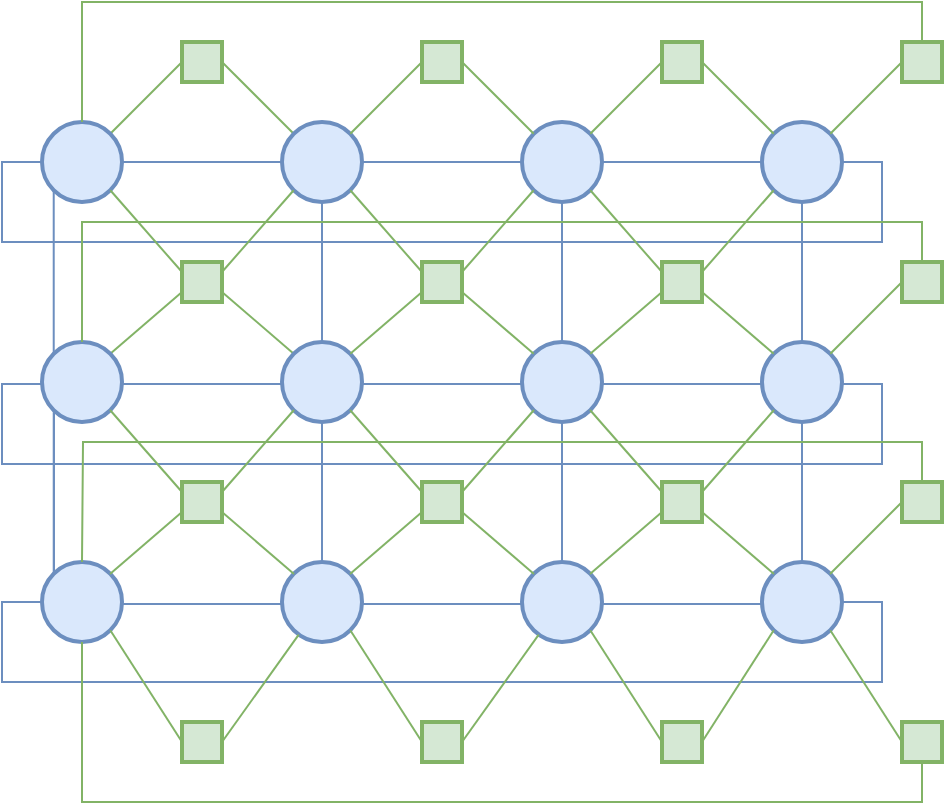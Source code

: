 <mxfile version="22.1.18" type="device" pages="5">
  <diagram name="topology-grid" id="JlNEI8qelJMgjYbR65dI">
    <mxGraphModel dx="982" dy="743" grid="1" gridSize="10" guides="1" tooltips="1" connect="1" arrows="1" fold="1" page="1" pageScale="1" pageWidth="850" pageHeight="1100" math="0" shadow="0">
      <root>
        <mxCell id="0" />
        <mxCell id="1" parent="0" />
        <mxCell id="Ofg8tvn4ISnts4zP7dnw-30" style="rounded=0;orthogonalLoop=1;jettySize=auto;html=1;exitX=1;exitY=0.5;exitDx=0;exitDy=0;entryX=0;entryY=0;entryDx=0;entryDy=0;endArrow=none;endFill=0;fillColor=#d5e8d4;strokeColor=#82b366;" parent="1" source="Ofg8tvn4ISnts4zP7dnw-1" target="Ofg8tvn4ISnts4zP7dnw-3" edge="1">
          <mxGeometry relative="1" as="geometry" />
        </mxCell>
        <mxCell id="Ofg8tvn4ISnts4zP7dnw-31" style="rounded=0;orthogonalLoop=1;jettySize=auto;html=1;exitX=0;exitY=0.5;exitDx=0;exitDy=0;entryX=1;entryY=0;entryDx=0;entryDy=0;endArrow=none;endFill=0;fillColor=#d5e8d4;strokeColor=#82b366;" parent="1" source="Ofg8tvn4ISnts4zP7dnw-1" target="Ofg8tvn4ISnts4zP7dnw-2" edge="1">
          <mxGeometry relative="1" as="geometry" />
        </mxCell>
        <mxCell id="Ofg8tvn4ISnts4zP7dnw-1" value="" style="rounded=0;whiteSpace=wrap;html=1;strokeWidth=2;fillColor=#d5e8d4;strokeColor=#82b366;" parent="1" vertex="1">
          <mxGeometry x="310" y="160" width="20" height="20" as="geometry" />
        </mxCell>
        <mxCell id="Ofg8tvn4ISnts4zP7dnw-26" style="edgeStyle=orthogonalEdgeStyle;rounded=0;orthogonalLoop=1;jettySize=auto;html=1;exitX=1;exitY=0.5;exitDx=0;exitDy=0;endArrow=none;endFill=0;fillColor=#dae8fc;strokeColor=#6c8ebf;" parent="1" source="Ofg8tvn4ISnts4zP7dnw-2" target="Ofg8tvn4ISnts4zP7dnw-3" edge="1">
          <mxGeometry relative="1" as="geometry" />
        </mxCell>
        <mxCell id="Ofg8tvn4ISnts4zP7dnw-86" style="edgeStyle=orthogonalEdgeStyle;rounded=0;orthogonalLoop=1;jettySize=auto;html=1;exitX=0;exitY=1;exitDx=0;exitDy=0;entryX=0;entryY=0;entryDx=0;entryDy=0;endArrow=none;endFill=0;fillColor=#dae8fc;strokeColor=#6c8ebf;" parent="1" source="Ofg8tvn4ISnts4zP7dnw-2" target="Ofg8tvn4ISnts4zP7dnw-43" edge="1">
          <mxGeometry relative="1" as="geometry" />
        </mxCell>
        <mxCell id="Ofg8tvn4ISnts4zP7dnw-2" value="" style="ellipse;whiteSpace=wrap;html=1;aspect=fixed;strokeWidth=2;fillColor=#dae8fc;strokeColor=#6c8ebf;" parent="1" vertex="1">
          <mxGeometry x="240" y="200" width="40" height="40" as="geometry" />
        </mxCell>
        <mxCell id="Ofg8tvn4ISnts4zP7dnw-27" style="edgeStyle=orthogonalEdgeStyle;rounded=0;orthogonalLoop=1;jettySize=auto;html=1;exitX=1;exitY=0.5;exitDx=0;exitDy=0;endArrow=none;endFill=0;fillColor=#dae8fc;strokeColor=#6c8ebf;" parent="1" source="Ofg8tvn4ISnts4zP7dnw-3" target="Ofg8tvn4ISnts4zP7dnw-4" edge="1">
          <mxGeometry relative="1" as="geometry" />
        </mxCell>
        <mxCell id="Ofg8tvn4ISnts4zP7dnw-87" style="edgeStyle=orthogonalEdgeStyle;rounded=0;orthogonalLoop=1;jettySize=auto;html=1;exitX=0.5;exitY=1;exitDx=0;exitDy=0;endArrow=none;endFill=0;fillColor=#dae8fc;strokeColor=#6c8ebf;" parent="1" source="Ofg8tvn4ISnts4zP7dnw-3" target="Ofg8tvn4ISnts4zP7dnw-45" edge="1">
          <mxGeometry relative="1" as="geometry" />
        </mxCell>
        <mxCell id="Ofg8tvn4ISnts4zP7dnw-3" value="" style="ellipse;whiteSpace=wrap;html=1;aspect=fixed;strokeWidth=2;fillColor=#dae8fc;strokeColor=#6c8ebf;" parent="1" vertex="1">
          <mxGeometry x="360" y="200" width="40" height="40" as="geometry" />
        </mxCell>
        <mxCell id="Ofg8tvn4ISnts4zP7dnw-28" style="edgeStyle=orthogonalEdgeStyle;rounded=0;orthogonalLoop=1;jettySize=auto;html=1;exitX=1;exitY=0.5;exitDx=0;exitDy=0;endArrow=none;endFill=0;fillColor=#dae8fc;strokeColor=#6c8ebf;" parent="1" source="Ofg8tvn4ISnts4zP7dnw-4" target="Ofg8tvn4ISnts4zP7dnw-5" edge="1">
          <mxGeometry relative="1" as="geometry" />
        </mxCell>
        <mxCell id="Ofg8tvn4ISnts4zP7dnw-88" style="edgeStyle=orthogonalEdgeStyle;rounded=0;orthogonalLoop=1;jettySize=auto;html=1;exitX=0.5;exitY=1;exitDx=0;exitDy=0;entryX=0.5;entryY=0;entryDx=0;entryDy=0;endArrow=none;endFill=0;fillColor=#dae8fc;strokeColor=#6c8ebf;" parent="1" source="Ofg8tvn4ISnts4zP7dnw-4" target="Ofg8tvn4ISnts4zP7dnw-47" edge="1">
          <mxGeometry relative="1" as="geometry" />
        </mxCell>
        <mxCell id="Ofg8tvn4ISnts4zP7dnw-4" value="" style="ellipse;whiteSpace=wrap;html=1;aspect=fixed;strokeWidth=2;fillColor=#dae8fc;strokeColor=#6c8ebf;" parent="1" vertex="1">
          <mxGeometry x="480" y="200" width="40" height="40" as="geometry" />
        </mxCell>
        <mxCell id="Ofg8tvn4ISnts4zP7dnw-38" style="edgeStyle=orthogonalEdgeStyle;rounded=0;orthogonalLoop=1;jettySize=auto;html=1;exitX=1;exitY=0.5;exitDx=0;exitDy=0;entryX=0;entryY=0.5;entryDx=0;entryDy=0;endArrow=none;endFill=0;fillColor=#dae8fc;strokeColor=#6c8ebf;" parent="1" source="Ofg8tvn4ISnts4zP7dnw-5" target="Ofg8tvn4ISnts4zP7dnw-2" edge="1">
          <mxGeometry relative="1" as="geometry">
            <Array as="points">
              <mxPoint x="660" y="220" />
              <mxPoint x="660" y="260" />
              <mxPoint x="220" y="260" />
              <mxPoint x="220" y="220" />
            </Array>
          </mxGeometry>
        </mxCell>
        <mxCell id="Ofg8tvn4ISnts4zP7dnw-89" style="edgeStyle=orthogonalEdgeStyle;rounded=0;orthogonalLoop=1;jettySize=auto;html=1;exitX=0.5;exitY=1;exitDx=0;exitDy=0;entryX=0.5;entryY=0;entryDx=0;entryDy=0;endArrow=none;endFill=0;fillColor=#dae8fc;strokeColor=#6c8ebf;" parent="1" source="Ofg8tvn4ISnts4zP7dnw-5" target="Ofg8tvn4ISnts4zP7dnw-49" edge="1">
          <mxGeometry relative="1" as="geometry" />
        </mxCell>
        <mxCell id="Ofg8tvn4ISnts4zP7dnw-5" value="" style="ellipse;whiteSpace=wrap;html=1;aspect=fixed;strokeWidth=2;fillColor=#dae8fc;strokeColor=#6c8ebf;" parent="1" vertex="1">
          <mxGeometry x="600" y="200" width="40" height="40" as="geometry" />
        </mxCell>
        <mxCell id="Ofg8tvn4ISnts4zP7dnw-32" style="rounded=0;orthogonalLoop=1;jettySize=auto;html=1;exitX=1;exitY=0.5;exitDx=0;exitDy=0;entryX=0;entryY=0;entryDx=0;entryDy=0;endArrow=none;endFill=0;fillColor=#d5e8d4;strokeColor=#82b366;" parent="1" source="Ofg8tvn4ISnts4zP7dnw-15" target="Ofg8tvn4ISnts4zP7dnw-4" edge="1">
          <mxGeometry relative="1" as="geometry" />
        </mxCell>
        <mxCell id="Ofg8tvn4ISnts4zP7dnw-15" value="" style="rounded=0;whiteSpace=wrap;html=1;strokeWidth=2;fillColor=#d5e8d4;strokeColor=#82b366;" parent="1" vertex="1">
          <mxGeometry x="430" y="160" width="20" height="20" as="geometry" />
        </mxCell>
        <mxCell id="Ofg8tvn4ISnts4zP7dnw-34" style="rounded=0;orthogonalLoop=1;jettySize=auto;html=1;exitX=0;exitY=0.5;exitDx=0;exitDy=0;entryX=1;entryY=0;entryDx=0;entryDy=0;endArrow=none;endFill=0;fillColor=#d5e8d4;strokeColor=#82b366;" parent="1" source="Ofg8tvn4ISnts4zP7dnw-16" target="Ofg8tvn4ISnts4zP7dnw-4" edge="1">
          <mxGeometry relative="1" as="geometry" />
        </mxCell>
        <mxCell id="Ofg8tvn4ISnts4zP7dnw-35" style="rounded=0;orthogonalLoop=1;jettySize=auto;html=1;exitX=1;exitY=0.5;exitDx=0;exitDy=0;entryX=0;entryY=0;entryDx=0;entryDy=0;endArrow=none;endFill=0;fillColor=#d5e8d4;strokeColor=#82b366;" parent="1" source="Ofg8tvn4ISnts4zP7dnw-16" target="Ofg8tvn4ISnts4zP7dnw-5" edge="1">
          <mxGeometry relative="1" as="geometry" />
        </mxCell>
        <mxCell id="Ofg8tvn4ISnts4zP7dnw-16" value="" style="rounded=0;whiteSpace=wrap;html=1;strokeWidth=2;fillColor=#d5e8d4;strokeColor=#82b366;" parent="1" vertex="1">
          <mxGeometry x="550" y="160" width="20" height="20" as="geometry" />
        </mxCell>
        <mxCell id="Ofg8tvn4ISnts4zP7dnw-36" style="rounded=0;orthogonalLoop=1;jettySize=auto;html=1;exitX=0;exitY=0.5;exitDx=0;exitDy=0;entryX=1;entryY=0;entryDx=0;entryDy=0;endArrow=none;endFill=0;fillColor=#d5e8d4;strokeColor=#82b366;" parent="1" source="Ofg8tvn4ISnts4zP7dnw-17" target="Ofg8tvn4ISnts4zP7dnw-5" edge="1">
          <mxGeometry relative="1" as="geometry" />
        </mxCell>
        <mxCell id="Ofg8tvn4ISnts4zP7dnw-37" style="edgeStyle=orthogonalEdgeStyle;rounded=0;orthogonalLoop=1;jettySize=auto;html=1;exitX=0.5;exitY=0;exitDx=0;exitDy=0;entryX=0.5;entryY=0;entryDx=0;entryDy=0;endArrow=none;endFill=0;fillColor=#d5e8d4;strokeColor=#82b366;" parent="1" source="Ofg8tvn4ISnts4zP7dnw-17" target="Ofg8tvn4ISnts4zP7dnw-2" edge="1">
          <mxGeometry relative="1" as="geometry" />
        </mxCell>
        <mxCell id="Ofg8tvn4ISnts4zP7dnw-17" value="" style="rounded=0;whiteSpace=wrap;html=1;strokeWidth=2;fillColor=#d5e8d4;strokeColor=#82b366;" parent="1" vertex="1">
          <mxGeometry x="670" y="160" width="20" height="20" as="geometry" />
        </mxCell>
        <mxCell id="Ofg8tvn4ISnts4zP7dnw-33" style="rounded=0;orthogonalLoop=1;jettySize=auto;html=1;exitX=0;exitY=0.5;exitDx=0;exitDy=0;entryX=1;entryY=0;entryDx=0;entryDy=0;endArrow=none;endFill=0;fillColor=#d5e8d4;strokeColor=#82b366;" parent="1" source="Ofg8tvn4ISnts4zP7dnw-15" target="Ofg8tvn4ISnts4zP7dnw-3" edge="1">
          <mxGeometry relative="1" as="geometry" />
        </mxCell>
        <mxCell id="Ofg8tvn4ISnts4zP7dnw-39" style="rounded=0;orthogonalLoop=1;jettySize=auto;html=1;exitX=1;exitY=0.75;exitDx=0;exitDy=0;entryX=0;entryY=0;entryDx=0;entryDy=0;endArrow=none;endFill=0;fillColor=#d5e8d4;strokeColor=#82b366;" parent="1" source="Ofg8tvn4ISnts4zP7dnw-41" target="Ofg8tvn4ISnts4zP7dnw-45" edge="1">
          <mxGeometry relative="1" as="geometry" />
        </mxCell>
        <mxCell id="Ofg8tvn4ISnts4zP7dnw-40" style="rounded=0;orthogonalLoop=1;jettySize=auto;html=1;exitX=0;exitY=0.75;exitDx=0;exitDy=0;entryX=1;entryY=0;entryDx=0;entryDy=0;endArrow=none;endFill=0;fillColor=#d5e8d4;strokeColor=#82b366;" parent="1" source="Ofg8tvn4ISnts4zP7dnw-41" target="Ofg8tvn4ISnts4zP7dnw-43" edge="1">
          <mxGeometry relative="1" as="geometry" />
        </mxCell>
        <mxCell id="Ofg8tvn4ISnts4zP7dnw-41" value="" style="rounded=0;whiteSpace=wrap;html=1;strokeWidth=2;fillColor=#d5e8d4;strokeColor=#82b366;" parent="1" vertex="1">
          <mxGeometry x="310" y="270" width="20" height="20" as="geometry" />
        </mxCell>
        <mxCell id="Ofg8tvn4ISnts4zP7dnw-42" style="edgeStyle=orthogonalEdgeStyle;rounded=0;orthogonalLoop=1;jettySize=auto;html=1;exitX=1;exitY=0.5;exitDx=0;exitDy=0;endArrow=none;endFill=0;fillColor=#dae8fc;strokeColor=#6c8ebf;" parent="1" edge="1">
          <mxGeometry relative="1" as="geometry">
            <mxPoint x="280" y="331" as="sourcePoint" />
            <mxPoint x="360" y="331" as="targetPoint" />
          </mxGeometry>
        </mxCell>
        <mxCell id="Ofg8tvn4ISnts4zP7dnw-93" style="edgeStyle=orthogonalEdgeStyle;rounded=0;orthogonalLoop=1;jettySize=auto;html=1;exitX=0;exitY=1;exitDx=0;exitDy=0;entryX=0;entryY=0;entryDx=0;entryDy=0;endArrow=none;endFill=0;fillColor=#dae8fc;strokeColor=#6c8ebf;" parent="1" edge="1">
          <mxGeometry relative="1" as="geometry">
            <mxPoint x="245.858" y="345.142" as="sourcePoint" />
            <mxPoint x="245.858" y="426.858" as="targetPoint" />
          </mxGeometry>
        </mxCell>
        <mxCell id="Ofg8tvn4ISnts4zP7dnw-43" value="" style="ellipse;whiteSpace=wrap;html=1;aspect=fixed;strokeWidth=2;fillColor=#dae8fc;strokeColor=#6c8ebf;" parent="1" vertex="1">
          <mxGeometry x="240" y="310" width="40" height="40" as="geometry" />
        </mxCell>
        <mxCell id="Ofg8tvn4ISnts4zP7dnw-44" style="edgeStyle=orthogonalEdgeStyle;rounded=0;orthogonalLoop=1;jettySize=auto;html=1;exitX=1;exitY=0.5;exitDx=0;exitDy=0;endArrow=none;endFill=0;fillColor=#dae8fc;strokeColor=#6c8ebf;" parent="1" edge="1">
          <mxGeometry relative="1" as="geometry">
            <mxPoint x="400" y="331" as="sourcePoint" />
            <mxPoint x="480" y="331" as="targetPoint" />
          </mxGeometry>
        </mxCell>
        <mxCell id="Ofg8tvn4ISnts4zP7dnw-92" style="edgeStyle=orthogonalEdgeStyle;rounded=0;orthogonalLoop=1;jettySize=auto;html=1;exitX=0.5;exitY=1;exitDx=0;exitDy=0;entryX=0.5;entryY=0;entryDx=0;entryDy=0;endArrow=none;endFill=0;fillColor=#dae8fc;strokeColor=#6c8ebf;" parent="1" edge="1">
          <mxGeometry relative="1" as="geometry">
            <mxPoint x="380" y="351" as="sourcePoint" />
            <mxPoint x="380" y="421" as="targetPoint" />
          </mxGeometry>
        </mxCell>
        <mxCell id="Ofg8tvn4ISnts4zP7dnw-45" value="" style="ellipse;whiteSpace=wrap;html=1;aspect=fixed;strokeWidth=2;fillColor=#dae8fc;strokeColor=#6c8ebf;" parent="1" vertex="1">
          <mxGeometry x="360" y="310" width="40" height="40" as="geometry" />
        </mxCell>
        <mxCell id="Ofg8tvn4ISnts4zP7dnw-46" style="edgeStyle=orthogonalEdgeStyle;rounded=0;orthogonalLoop=1;jettySize=auto;html=1;exitX=1;exitY=0.5;exitDx=0;exitDy=0;endArrow=none;endFill=0;fillColor=#dae8fc;strokeColor=#6c8ebf;" parent="1" edge="1">
          <mxGeometry relative="1" as="geometry">
            <mxPoint x="520" y="331" as="sourcePoint" />
            <mxPoint x="600" y="331" as="targetPoint" />
          </mxGeometry>
        </mxCell>
        <mxCell id="Ofg8tvn4ISnts4zP7dnw-91" style="edgeStyle=orthogonalEdgeStyle;rounded=0;orthogonalLoop=1;jettySize=auto;html=1;exitX=0.5;exitY=1;exitDx=0;exitDy=0;entryX=0.5;entryY=0;entryDx=0;entryDy=0;endArrow=none;endFill=0;fillColor=#dae8fc;strokeColor=#6c8ebf;" parent="1" edge="1">
          <mxGeometry relative="1" as="geometry">
            <mxPoint x="500" y="351" as="sourcePoint" />
            <mxPoint x="500" y="421" as="targetPoint" />
          </mxGeometry>
        </mxCell>
        <mxCell id="Ofg8tvn4ISnts4zP7dnw-47" value="" style="ellipse;whiteSpace=wrap;html=1;aspect=fixed;strokeWidth=2;fillColor=#dae8fc;strokeColor=#6c8ebf;" parent="1" vertex="1">
          <mxGeometry x="480" y="310" width="40" height="40" as="geometry" />
        </mxCell>
        <mxCell id="Ofg8tvn4ISnts4zP7dnw-48" style="edgeStyle=orthogonalEdgeStyle;rounded=0;orthogonalLoop=1;jettySize=auto;html=1;exitX=1;exitY=0.5;exitDx=0;exitDy=0;entryX=0;entryY=0.5;entryDx=0;entryDy=0;endArrow=none;endFill=0;fillColor=#dae8fc;strokeColor=#6c8ebf;" parent="1" edge="1">
          <mxGeometry relative="1" as="geometry">
            <mxPoint x="640" y="331" as="sourcePoint" />
            <mxPoint x="240" y="331" as="targetPoint" />
            <Array as="points">
              <mxPoint x="660" y="331" />
              <mxPoint x="660" y="371" />
              <mxPoint x="220" y="371" />
              <mxPoint x="220" y="331" />
            </Array>
          </mxGeometry>
        </mxCell>
        <mxCell id="Ofg8tvn4ISnts4zP7dnw-90" style="edgeStyle=orthogonalEdgeStyle;rounded=0;orthogonalLoop=1;jettySize=auto;html=1;exitX=0.5;exitY=1;exitDx=0;exitDy=0;entryX=0.5;entryY=0;entryDx=0;entryDy=0;endArrow=none;endFill=0;fillColor=#dae8fc;strokeColor=#6c8ebf;" parent="1" edge="1">
          <mxGeometry relative="1" as="geometry">
            <mxPoint x="620" y="351" as="sourcePoint" />
            <mxPoint x="620" y="421" as="targetPoint" />
          </mxGeometry>
        </mxCell>
        <mxCell id="Ofg8tvn4ISnts4zP7dnw-49" value="" style="ellipse;whiteSpace=wrap;html=1;aspect=fixed;strokeWidth=2;fillColor=#dae8fc;strokeColor=#6c8ebf;" parent="1" vertex="1">
          <mxGeometry x="600" y="310" width="40" height="40" as="geometry" />
        </mxCell>
        <mxCell id="Ofg8tvn4ISnts4zP7dnw-50" style="rounded=0;orthogonalLoop=1;jettySize=auto;html=1;exitX=1;exitY=0.75;exitDx=0;exitDy=0;entryX=0;entryY=0;entryDx=0;entryDy=0;endArrow=none;endFill=0;fillColor=#d5e8d4;strokeColor=#82b366;" parent="1" source="Ofg8tvn4ISnts4zP7dnw-51" target="Ofg8tvn4ISnts4zP7dnw-47" edge="1">
          <mxGeometry relative="1" as="geometry" />
        </mxCell>
        <mxCell id="Ofg8tvn4ISnts4zP7dnw-51" value="" style="rounded=0;whiteSpace=wrap;html=1;strokeWidth=2;fillColor=#d5e8d4;strokeColor=#82b366;" parent="1" vertex="1">
          <mxGeometry x="430" y="270" width="20" height="20" as="geometry" />
        </mxCell>
        <mxCell id="Ofg8tvn4ISnts4zP7dnw-52" style="rounded=0;orthogonalLoop=1;jettySize=auto;html=1;exitX=0;exitY=0.75;exitDx=0;exitDy=0;entryX=1;entryY=0;entryDx=0;entryDy=0;endArrow=none;endFill=0;fillColor=#d5e8d4;strokeColor=#82b366;" parent="1" source="Ofg8tvn4ISnts4zP7dnw-54" target="Ofg8tvn4ISnts4zP7dnw-47" edge="1">
          <mxGeometry relative="1" as="geometry" />
        </mxCell>
        <mxCell id="Ofg8tvn4ISnts4zP7dnw-53" style="rounded=0;orthogonalLoop=1;jettySize=auto;html=1;exitX=1;exitY=0.75;exitDx=0;exitDy=0;entryX=0;entryY=0;entryDx=0;entryDy=0;endArrow=none;endFill=0;fillColor=#d5e8d4;strokeColor=#82b366;" parent="1" source="Ofg8tvn4ISnts4zP7dnw-54" target="Ofg8tvn4ISnts4zP7dnw-49" edge="1">
          <mxGeometry relative="1" as="geometry" />
        </mxCell>
        <mxCell id="Ofg8tvn4ISnts4zP7dnw-54" value="" style="rounded=0;whiteSpace=wrap;html=1;strokeWidth=2;fillColor=#d5e8d4;strokeColor=#82b366;" parent="1" vertex="1">
          <mxGeometry x="550" y="270" width="20" height="20" as="geometry" />
        </mxCell>
        <mxCell id="Ofg8tvn4ISnts4zP7dnw-55" style="rounded=0;orthogonalLoop=1;jettySize=auto;html=1;exitX=0;exitY=0.5;exitDx=0;exitDy=0;entryX=1;entryY=0;entryDx=0;entryDy=0;endArrow=none;endFill=0;fillColor=#d5e8d4;strokeColor=#82b366;" parent="1" source="Ofg8tvn4ISnts4zP7dnw-57" target="Ofg8tvn4ISnts4zP7dnw-49" edge="1">
          <mxGeometry relative="1" as="geometry" />
        </mxCell>
        <mxCell id="Ofg8tvn4ISnts4zP7dnw-56" style="edgeStyle=orthogonalEdgeStyle;rounded=0;orthogonalLoop=1;jettySize=auto;html=1;exitX=0.5;exitY=0;exitDx=0;exitDy=0;entryX=0.5;entryY=0;entryDx=0;entryDy=0;endArrow=none;endFill=0;fillColor=#d5e8d4;strokeColor=#82b366;" parent="1" source="Ofg8tvn4ISnts4zP7dnw-57" target="Ofg8tvn4ISnts4zP7dnw-43" edge="1">
          <mxGeometry relative="1" as="geometry" />
        </mxCell>
        <mxCell id="Ofg8tvn4ISnts4zP7dnw-57" value="" style="rounded=0;whiteSpace=wrap;html=1;strokeWidth=2;fillColor=#d5e8d4;strokeColor=#82b366;" parent="1" vertex="1">
          <mxGeometry x="670" y="270" width="20" height="20" as="geometry" />
        </mxCell>
        <mxCell id="Ofg8tvn4ISnts4zP7dnw-58" style="rounded=0;orthogonalLoop=1;jettySize=auto;html=1;exitX=0;exitY=0.75;exitDx=0;exitDy=0;entryX=1;entryY=0;entryDx=0;entryDy=0;endArrow=none;endFill=0;fillColor=#d5e8d4;strokeColor=#82b366;" parent="1" source="Ofg8tvn4ISnts4zP7dnw-51" target="Ofg8tvn4ISnts4zP7dnw-45" edge="1">
          <mxGeometry relative="1" as="geometry" />
        </mxCell>
        <mxCell id="Ofg8tvn4ISnts4zP7dnw-62" style="edgeStyle=orthogonalEdgeStyle;rounded=0;orthogonalLoop=1;jettySize=auto;html=1;exitX=1;exitY=0.5;exitDx=0;exitDy=0;endArrow=none;endFill=0;fillColor=#dae8fc;strokeColor=#6c8ebf;" parent="1" edge="1">
          <mxGeometry relative="1" as="geometry">
            <mxPoint x="280" y="441" as="sourcePoint" />
            <mxPoint x="360" y="441" as="targetPoint" />
          </mxGeometry>
        </mxCell>
        <mxCell id="Ofg8tvn4ISnts4zP7dnw-63" value="" style="ellipse;whiteSpace=wrap;html=1;aspect=fixed;strokeWidth=2;fillColor=#dae8fc;strokeColor=#6c8ebf;" parent="1" vertex="1">
          <mxGeometry x="240" y="420" width="40" height="40" as="geometry" />
        </mxCell>
        <mxCell id="Ofg8tvn4ISnts4zP7dnw-64" style="edgeStyle=orthogonalEdgeStyle;rounded=0;orthogonalLoop=1;jettySize=auto;html=1;exitX=1;exitY=0.5;exitDx=0;exitDy=0;endArrow=none;endFill=0;fillColor=#dae8fc;strokeColor=#6c8ebf;" parent="1" edge="1">
          <mxGeometry relative="1" as="geometry">
            <mxPoint x="400" y="441" as="sourcePoint" />
            <mxPoint x="480" y="441" as="targetPoint" />
          </mxGeometry>
        </mxCell>
        <mxCell id="Ofg8tvn4ISnts4zP7dnw-65" value="" style="ellipse;whiteSpace=wrap;html=1;aspect=fixed;strokeWidth=2;fillColor=#dae8fc;strokeColor=#6c8ebf;" parent="1" vertex="1">
          <mxGeometry x="360" y="420" width="40" height="40" as="geometry" />
        </mxCell>
        <mxCell id="Ofg8tvn4ISnts4zP7dnw-66" style="edgeStyle=orthogonalEdgeStyle;rounded=0;orthogonalLoop=1;jettySize=auto;html=1;exitX=1;exitY=0.5;exitDx=0;exitDy=0;endArrow=none;endFill=0;fillColor=#dae8fc;strokeColor=#6c8ebf;" parent="1" edge="1">
          <mxGeometry relative="1" as="geometry">
            <mxPoint x="520" y="441" as="sourcePoint" />
            <mxPoint x="600" y="441" as="targetPoint" />
          </mxGeometry>
        </mxCell>
        <mxCell id="Ofg8tvn4ISnts4zP7dnw-67" value="" style="ellipse;whiteSpace=wrap;html=1;aspect=fixed;strokeWidth=2;fillColor=#dae8fc;strokeColor=#6c8ebf;" parent="1" vertex="1">
          <mxGeometry x="480" y="420" width="40" height="40" as="geometry" />
        </mxCell>
        <mxCell id="Ofg8tvn4ISnts4zP7dnw-68" style="edgeStyle=orthogonalEdgeStyle;rounded=0;orthogonalLoop=1;jettySize=auto;html=1;exitX=1;exitY=0.5;exitDx=0;exitDy=0;entryX=0;entryY=0.5;entryDx=0;entryDy=0;endArrow=none;endFill=0;fillColor=#dae8fc;strokeColor=#6c8ebf;" parent="1" source="Ofg8tvn4ISnts4zP7dnw-69" target="Ofg8tvn4ISnts4zP7dnw-63" edge="1">
          <mxGeometry relative="1" as="geometry">
            <Array as="points">
              <mxPoint x="660" y="440" />
              <mxPoint x="660" y="480" />
              <mxPoint x="220" y="480" />
              <mxPoint x="220" y="440" />
            </Array>
          </mxGeometry>
        </mxCell>
        <mxCell id="Ofg8tvn4ISnts4zP7dnw-69" value="" style="ellipse;whiteSpace=wrap;html=1;aspect=fixed;strokeWidth=2;fillColor=#dae8fc;strokeColor=#6c8ebf;" parent="1" vertex="1">
          <mxGeometry x="600" y="420" width="40" height="40" as="geometry" />
        </mxCell>
        <mxCell id="Ofg8tvn4ISnts4zP7dnw-79" style="rounded=0;orthogonalLoop=1;jettySize=auto;html=1;exitX=1;exitY=1;exitDx=0;exitDy=0;entryX=0;entryY=0.25;entryDx=0;entryDy=0;endArrow=none;endFill=0;fillColor=#d5e8d4;strokeColor=#82b366;" parent="1" source="Ofg8tvn4ISnts4zP7dnw-2" target="Ofg8tvn4ISnts4zP7dnw-41" edge="1">
          <mxGeometry relative="1" as="geometry">
            <mxPoint x="325" y="300" as="sourcePoint" />
            <mxPoint x="284" y="326" as="targetPoint" />
          </mxGeometry>
        </mxCell>
        <mxCell id="Ofg8tvn4ISnts4zP7dnw-80" style="rounded=0;orthogonalLoop=1;jettySize=auto;html=1;exitX=0;exitY=1;exitDx=0;exitDy=0;entryX=1;entryY=0.25;entryDx=0;entryDy=0;endArrow=none;endFill=0;fillColor=#d5e8d4;strokeColor=#82b366;" parent="1" source="Ofg8tvn4ISnts4zP7dnw-3" target="Ofg8tvn4ISnts4zP7dnw-41" edge="1">
          <mxGeometry relative="1" as="geometry">
            <mxPoint x="284" y="244" as="sourcePoint" />
            <mxPoint x="320" y="290" as="targetPoint" />
          </mxGeometry>
        </mxCell>
        <mxCell id="Ofg8tvn4ISnts4zP7dnw-81" style="rounded=0;orthogonalLoop=1;jettySize=auto;html=1;exitX=0;exitY=0.25;exitDx=0;exitDy=0;entryX=1;entryY=1;entryDx=0;entryDy=0;endArrow=none;endFill=0;fillColor=#d5e8d4;strokeColor=#82b366;" parent="1" source="Ofg8tvn4ISnts4zP7dnw-51" target="Ofg8tvn4ISnts4zP7dnw-3" edge="1">
          <mxGeometry relative="1" as="geometry">
            <mxPoint x="440" y="295" as="sourcePoint" />
            <mxPoint x="404" y="326" as="targetPoint" />
          </mxGeometry>
        </mxCell>
        <mxCell id="Ofg8tvn4ISnts4zP7dnw-82" style="rounded=0;orthogonalLoop=1;jettySize=auto;html=1;exitX=1;exitY=0.25;exitDx=0;exitDy=0;entryX=0;entryY=1;entryDx=0;entryDy=0;endArrow=none;endFill=0;fillColor=#d5e8d4;strokeColor=#82b366;" parent="1" source="Ofg8tvn4ISnts4zP7dnw-51" target="Ofg8tvn4ISnts4zP7dnw-4" edge="1">
          <mxGeometry relative="1" as="geometry">
            <mxPoint x="460" y="295" as="sourcePoint" />
            <mxPoint x="496" y="326" as="targetPoint" />
          </mxGeometry>
        </mxCell>
        <mxCell id="Ofg8tvn4ISnts4zP7dnw-83" style="rounded=0;orthogonalLoop=1;jettySize=auto;html=1;exitX=0;exitY=0.25;exitDx=0;exitDy=0;entryX=1;entryY=1;entryDx=0;entryDy=0;endArrow=none;endFill=0;fillColor=#d5e8d4;strokeColor=#82b366;" parent="1" source="Ofg8tvn4ISnts4zP7dnw-54" target="Ofg8tvn4ISnts4zP7dnw-4" edge="1">
          <mxGeometry relative="1" as="geometry">
            <mxPoint x="560" y="295" as="sourcePoint" />
            <mxPoint x="524" y="326" as="targetPoint" />
          </mxGeometry>
        </mxCell>
        <mxCell id="Ofg8tvn4ISnts4zP7dnw-85" style="rounded=0;orthogonalLoop=1;jettySize=auto;html=1;exitX=0;exitY=1;exitDx=0;exitDy=0;entryX=1;entryY=0.25;entryDx=0;entryDy=0;endArrow=none;endFill=0;fillColor=#d5e8d4;strokeColor=#82b366;" parent="1" source="Ofg8tvn4ISnts4zP7dnw-5" target="Ofg8tvn4ISnts4zP7dnw-54" edge="1">
          <mxGeometry relative="1" as="geometry">
            <mxPoint x="580" y="295" as="sourcePoint" />
            <mxPoint x="616" y="326" as="targetPoint" />
          </mxGeometry>
        </mxCell>
        <mxCell id="Ofg8tvn4ISnts4zP7dnw-134" style="edgeStyle=orthogonalEdgeStyle;rounded=0;orthogonalLoop=1;jettySize=auto;html=1;exitX=0;exitY=1;exitDx=0;exitDy=0;entryX=0;entryY=0;entryDx=0;entryDy=0;endArrow=none;endFill=0;fillColor=#dae8fc;strokeColor=#6c8ebf;" parent="1" edge="1">
          <mxGeometry relative="1" as="geometry">
            <mxPoint x="246" y="344" as="sourcePoint" />
            <mxPoint x="246" y="426" as="targetPoint" />
          </mxGeometry>
        </mxCell>
        <mxCell id="Ofg8tvn4ISnts4zP7dnw-135" style="edgeStyle=orthogonalEdgeStyle;rounded=0;orthogonalLoop=1;jettySize=auto;html=1;exitX=0.5;exitY=1;exitDx=0;exitDy=0;endArrow=none;endFill=0;fillColor=#dae8fc;strokeColor=#6c8ebf;" parent="1" edge="1">
          <mxGeometry relative="1" as="geometry">
            <mxPoint x="380" y="350" as="sourcePoint" />
            <mxPoint x="380" y="420" as="targetPoint" />
          </mxGeometry>
        </mxCell>
        <mxCell id="Ofg8tvn4ISnts4zP7dnw-136" style="edgeStyle=orthogonalEdgeStyle;rounded=0;orthogonalLoop=1;jettySize=auto;html=1;exitX=0.5;exitY=1;exitDx=0;exitDy=0;entryX=0.5;entryY=0;entryDx=0;entryDy=0;endArrow=none;endFill=0;fillColor=#dae8fc;strokeColor=#6c8ebf;" parent="1" edge="1">
          <mxGeometry relative="1" as="geometry">
            <mxPoint x="500" y="350" as="sourcePoint" />
            <mxPoint x="500" y="420" as="targetPoint" />
          </mxGeometry>
        </mxCell>
        <mxCell id="Ofg8tvn4ISnts4zP7dnw-137" style="edgeStyle=orthogonalEdgeStyle;rounded=0;orthogonalLoop=1;jettySize=auto;html=1;exitX=0.5;exitY=1;exitDx=0;exitDy=0;entryX=0.5;entryY=0;entryDx=0;entryDy=0;endArrow=none;endFill=0;fillColor=#dae8fc;strokeColor=#6c8ebf;" parent="1" edge="1">
          <mxGeometry relative="1" as="geometry">
            <mxPoint x="620" y="350" as="sourcePoint" />
            <mxPoint x="620" y="420" as="targetPoint" />
          </mxGeometry>
        </mxCell>
        <mxCell id="Ofg8tvn4ISnts4zP7dnw-138" style="rounded=0;orthogonalLoop=1;jettySize=auto;html=1;exitX=1;exitY=0.75;exitDx=0;exitDy=0;entryX=0;entryY=0;entryDx=0;entryDy=0;endArrow=none;endFill=0;fillColor=#d5e8d4;strokeColor=#82b366;" parent="1" source="Ofg8tvn4ISnts4zP7dnw-140" edge="1">
          <mxGeometry relative="1" as="geometry">
            <mxPoint x="366" y="426" as="targetPoint" />
          </mxGeometry>
        </mxCell>
        <mxCell id="Ofg8tvn4ISnts4zP7dnw-139" style="rounded=0;orthogonalLoop=1;jettySize=auto;html=1;exitX=0;exitY=0.75;exitDx=0;exitDy=0;entryX=1;entryY=0;entryDx=0;entryDy=0;endArrow=none;endFill=0;fillColor=#d5e8d4;strokeColor=#82b366;" parent="1" source="Ofg8tvn4ISnts4zP7dnw-140" edge="1">
          <mxGeometry relative="1" as="geometry">
            <mxPoint x="274" y="426" as="targetPoint" />
          </mxGeometry>
        </mxCell>
        <mxCell id="Ofg8tvn4ISnts4zP7dnw-140" value="" style="rounded=0;whiteSpace=wrap;html=1;strokeWidth=2;fillColor=#d5e8d4;strokeColor=#82b366;" parent="1" vertex="1">
          <mxGeometry x="310" y="380" width="20" height="20" as="geometry" />
        </mxCell>
        <mxCell id="Ofg8tvn4ISnts4zP7dnw-141" style="rounded=0;orthogonalLoop=1;jettySize=auto;html=1;exitX=1;exitY=0.75;exitDx=0;exitDy=0;entryX=0;entryY=0;entryDx=0;entryDy=0;endArrow=none;endFill=0;fillColor=#d5e8d4;strokeColor=#82b366;" parent="1" source="Ofg8tvn4ISnts4zP7dnw-142" edge="1">
          <mxGeometry relative="1" as="geometry">
            <mxPoint x="486" y="426" as="targetPoint" />
          </mxGeometry>
        </mxCell>
        <mxCell id="Ofg8tvn4ISnts4zP7dnw-142" value="" style="rounded=0;whiteSpace=wrap;html=1;strokeWidth=2;fillColor=#d5e8d4;strokeColor=#82b366;" parent="1" vertex="1">
          <mxGeometry x="430" y="380" width="20" height="20" as="geometry" />
        </mxCell>
        <mxCell id="Ofg8tvn4ISnts4zP7dnw-143" style="rounded=0;orthogonalLoop=1;jettySize=auto;html=1;exitX=0;exitY=0.75;exitDx=0;exitDy=0;entryX=1;entryY=0;entryDx=0;entryDy=0;endArrow=none;endFill=0;fillColor=#d5e8d4;strokeColor=#82b366;" parent="1" source="Ofg8tvn4ISnts4zP7dnw-145" edge="1">
          <mxGeometry relative="1" as="geometry">
            <mxPoint x="514" y="426" as="targetPoint" />
          </mxGeometry>
        </mxCell>
        <mxCell id="Ofg8tvn4ISnts4zP7dnw-144" style="rounded=0;orthogonalLoop=1;jettySize=auto;html=1;exitX=1;exitY=0.75;exitDx=0;exitDy=0;entryX=0;entryY=0;entryDx=0;entryDy=0;endArrow=none;endFill=0;fillColor=#d5e8d4;strokeColor=#82b366;" parent="1" source="Ofg8tvn4ISnts4zP7dnw-145" edge="1">
          <mxGeometry relative="1" as="geometry">
            <mxPoint x="606" y="426" as="targetPoint" />
          </mxGeometry>
        </mxCell>
        <mxCell id="Ofg8tvn4ISnts4zP7dnw-145" value="" style="rounded=0;whiteSpace=wrap;html=1;strokeWidth=2;fillColor=#d5e8d4;strokeColor=#82b366;" parent="1" vertex="1">
          <mxGeometry x="550" y="380" width="20" height="20" as="geometry" />
        </mxCell>
        <mxCell id="Ofg8tvn4ISnts4zP7dnw-146" style="rounded=0;orthogonalLoop=1;jettySize=auto;html=1;exitX=0;exitY=0.5;exitDx=0;exitDy=0;entryX=1;entryY=0;entryDx=0;entryDy=0;endArrow=none;endFill=0;fillColor=#d5e8d4;strokeColor=#82b366;" parent="1" source="Ofg8tvn4ISnts4zP7dnw-148" edge="1">
          <mxGeometry relative="1" as="geometry">
            <mxPoint x="634" y="426" as="targetPoint" />
          </mxGeometry>
        </mxCell>
        <mxCell id="Ofg8tvn4ISnts4zP7dnw-147" style="edgeStyle=orthogonalEdgeStyle;rounded=0;orthogonalLoop=1;jettySize=auto;html=1;exitX=0.5;exitY=0;exitDx=0;exitDy=0;entryX=0.5;entryY=0;entryDx=0;entryDy=0;endArrow=none;endFill=0;fillColor=#d5e8d4;strokeColor=#82b366;" parent="1" source="Ofg8tvn4ISnts4zP7dnw-148" edge="1">
          <mxGeometry relative="1" as="geometry">
            <mxPoint x="260" y="420" as="targetPoint" />
          </mxGeometry>
        </mxCell>
        <mxCell id="Ofg8tvn4ISnts4zP7dnw-148" value="" style="rounded=0;whiteSpace=wrap;html=1;strokeWidth=2;fillColor=#d5e8d4;strokeColor=#82b366;" parent="1" vertex="1">
          <mxGeometry x="670" y="380" width="20" height="20" as="geometry" />
        </mxCell>
        <mxCell id="Ofg8tvn4ISnts4zP7dnw-149" style="rounded=0;orthogonalLoop=1;jettySize=auto;html=1;exitX=0;exitY=0.75;exitDx=0;exitDy=0;entryX=1;entryY=0;entryDx=0;entryDy=0;endArrow=none;endFill=0;fillColor=#d5e8d4;strokeColor=#82b366;" parent="1" source="Ofg8tvn4ISnts4zP7dnw-142" edge="1">
          <mxGeometry relative="1" as="geometry">
            <mxPoint x="394" y="426" as="targetPoint" />
          </mxGeometry>
        </mxCell>
        <mxCell id="Ofg8tvn4ISnts4zP7dnw-150" style="rounded=0;orthogonalLoop=1;jettySize=auto;html=1;exitX=1;exitY=1;exitDx=0;exitDy=0;entryX=0;entryY=0.25;entryDx=0;entryDy=0;endArrow=none;endFill=0;fillColor=#d5e8d4;strokeColor=#82b366;" parent="1" target="Ofg8tvn4ISnts4zP7dnw-140" edge="1">
          <mxGeometry relative="1" as="geometry">
            <mxPoint x="274" y="344" as="sourcePoint" />
            <mxPoint x="284" y="436" as="targetPoint" />
          </mxGeometry>
        </mxCell>
        <mxCell id="Ofg8tvn4ISnts4zP7dnw-151" style="rounded=0;orthogonalLoop=1;jettySize=auto;html=1;exitX=0;exitY=1;exitDx=0;exitDy=0;entryX=1;entryY=0.25;entryDx=0;entryDy=0;endArrow=none;endFill=0;fillColor=#d5e8d4;strokeColor=#82b366;" parent="1" target="Ofg8tvn4ISnts4zP7dnw-140" edge="1">
          <mxGeometry relative="1" as="geometry">
            <mxPoint x="366" y="344" as="sourcePoint" />
            <mxPoint x="320" y="400" as="targetPoint" />
          </mxGeometry>
        </mxCell>
        <mxCell id="Ofg8tvn4ISnts4zP7dnw-152" style="rounded=0;orthogonalLoop=1;jettySize=auto;html=1;exitX=0;exitY=0.25;exitDx=0;exitDy=0;entryX=1;entryY=1;entryDx=0;entryDy=0;endArrow=none;endFill=0;fillColor=#d5e8d4;strokeColor=#82b366;" parent="1" source="Ofg8tvn4ISnts4zP7dnw-142" edge="1">
          <mxGeometry relative="1" as="geometry">
            <mxPoint x="440" y="405" as="sourcePoint" />
            <mxPoint x="394" y="344" as="targetPoint" />
          </mxGeometry>
        </mxCell>
        <mxCell id="Ofg8tvn4ISnts4zP7dnw-153" style="rounded=0;orthogonalLoop=1;jettySize=auto;html=1;exitX=1;exitY=0.25;exitDx=0;exitDy=0;entryX=0;entryY=1;entryDx=0;entryDy=0;endArrow=none;endFill=0;fillColor=#d5e8d4;strokeColor=#82b366;" parent="1" source="Ofg8tvn4ISnts4zP7dnw-142" edge="1">
          <mxGeometry relative="1" as="geometry">
            <mxPoint x="460" y="405" as="sourcePoint" />
            <mxPoint x="486" y="344" as="targetPoint" />
          </mxGeometry>
        </mxCell>
        <mxCell id="Ofg8tvn4ISnts4zP7dnw-154" style="rounded=0;orthogonalLoop=1;jettySize=auto;html=1;exitX=0;exitY=0.25;exitDx=0;exitDy=0;entryX=1;entryY=1;entryDx=0;entryDy=0;endArrow=none;endFill=0;fillColor=#d5e8d4;strokeColor=#82b366;" parent="1" source="Ofg8tvn4ISnts4zP7dnw-145" edge="1">
          <mxGeometry relative="1" as="geometry">
            <mxPoint x="560" y="405" as="sourcePoint" />
            <mxPoint x="514" y="344" as="targetPoint" />
          </mxGeometry>
        </mxCell>
        <mxCell id="Ofg8tvn4ISnts4zP7dnw-155" style="rounded=0;orthogonalLoop=1;jettySize=auto;html=1;exitX=0;exitY=1;exitDx=0;exitDy=0;entryX=1;entryY=0.25;entryDx=0;entryDy=0;endArrow=none;endFill=0;fillColor=#d5e8d4;strokeColor=#82b366;" parent="1" target="Ofg8tvn4ISnts4zP7dnw-145" edge="1">
          <mxGeometry relative="1" as="geometry">
            <mxPoint x="606" y="344" as="sourcePoint" />
            <mxPoint x="616" y="436" as="targetPoint" />
          </mxGeometry>
        </mxCell>
        <mxCell id="Ofg8tvn4ISnts4zP7dnw-156" style="rounded=0;orthogonalLoop=1;jettySize=auto;html=1;exitX=1;exitY=0.5;exitDx=0;exitDy=0;endArrow=none;endFill=0;fillColor=#d5e8d4;strokeColor=#82b366;" parent="1" source="Ofg8tvn4ISnts4zP7dnw-158" target="Ofg8tvn4ISnts4zP7dnw-65" edge="1">
          <mxGeometry relative="1" as="geometry">
            <mxPoint x="366" y="546" as="targetPoint" />
          </mxGeometry>
        </mxCell>
        <mxCell id="Ofg8tvn4ISnts4zP7dnw-157" style="rounded=0;orthogonalLoop=1;jettySize=auto;html=1;exitX=0;exitY=0.5;exitDx=0;exitDy=0;entryX=1;entryY=1;entryDx=0;entryDy=0;endArrow=none;endFill=0;fillColor=#d5e8d4;strokeColor=#82b366;" parent="1" source="Ofg8tvn4ISnts4zP7dnw-158" target="Ofg8tvn4ISnts4zP7dnw-63" edge="1">
          <mxGeometry relative="1" as="geometry">
            <mxPoint x="274" y="546" as="targetPoint" />
          </mxGeometry>
        </mxCell>
        <mxCell id="Ofg8tvn4ISnts4zP7dnw-158" value="" style="rounded=0;whiteSpace=wrap;html=1;strokeWidth=2;fillColor=#d5e8d4;strokeColor=#82b366;" parent="1" vertex="1">
          <mxGeometry x="310" y="500" width="20" height="20" as="geometry" />
        </mxCell>
        <mxCell id="Ofg8tvn4ISnts4zP7dnw-159" style="rounded=0;orthogonalLoop=1;jettySize=auto;html=1;exitX=1;exitY=0.5;exitDx=0;exitDy=0;endArrow=none;endFill=0;fillColor=#d5e8d4;strokeColor=#82b366;" parent="1" source="Ofg8tvn4ISnts4zP7dnw-160" target="Ofg8tvn4ISnts4zP7dnw-67" edge="1">
          <mxGeometry relative="1" as="geometry">
            <mxPoint x="486" y="546" as="targetPoint" />
          </mxGeometry>
        </mxCell>
        <mxCell id="Ofg8tvn4ISnts4zP7dnw-160" value="" style="rounded=0;whiteSpace=wrap;html=1;strokeWidth=2;fillColor=#d5e8d4;strokeColor=#82b366;" parent="1" vertex="1">
          <mxGeometry x="430" y="500" width="20" height="20" as="geometry" />
        </mxCell>
        <mxCell id="Ofg8tvn4ISnts4zP7dnw-161" style="rounded=0;orthogonalLoop=1;jettySize=auto;html=1;exitX=0;exitY=0.5;exitDx=0;exitDy=0;entryX=1;entryY=1;entryDx=0;entryDy=0;endArrow=none;endFill=0;fillColor=#d5e8d4;strokeColor=#82b366;" parent="1" source="Ofg8tvn4ISnts4zP7dnw-163" target="Ofg8tvn4ISnts4zP7dnw-67" edge="1">
          <mxGeometry relative="1" as="geometry">
            <mxPoint x="514" y="546" as="targetPoint" />
          </mxGeometry>
        </mxCell>
        <mxCell id="Ofg8tvn4ISnts4zP7dnw-162" style="rounded=0;orthogonalLoop=1;jettySize=auto;html=1;exitX=1;exitY=0.5;exitDx=0;exitDy=0;entryX=0;entryY=1;entryDx=0;entryDy=0;endArrow=none;endFill=0;fillColor=#d5e8d4;strokeColor=#82b366;" parent="1" source="Ofg8tvn4ISnts4zP7dnw-163" target="Ofg8tvn4ISnts4zP7dnw-69" edge="1">
          <mxGeometry relative="1" as="geometry">
            <mxPoint x="606" y="546" as="targetPoint" />
          </mxGeometry>
        </mxCell>
        <mxCell id="Ofg8tvn4ISnts4zP7dnw-163" value="" style="rounded=0;whiteSpace=wrap;html=1;strokeWidth=2;fillColor=#d5e8d4;strokeColor=#82b366;" parent="1" vertex="1">
          <mxGeometry x="550" y="500" width="20" height="20" as="geometry" />
        </mxCell>
        <mxCell id="Ofg8tvn4ISnts4zP7dnw-164" style="rounded=0;orthogonalLoop=1;jettySize=auto;html=1;exitX=0;exitY=0.5;exitDx=0;exitDy=0;entryX=1;entryY=1;entryDx=0;entryDy=0;endArrow=none;endFill=0;fillColor=#d5e8d4;strokeColor=#82b366;" parent="1" source="Ofg8tvn4ISnts4zP7dnw-165" target="Ofg8tvn4ISnts4zP7dnw-69" edge="1">
          <mxGeometry relative="1" as="geometry">
            <mxPoint x="634" y="546" as="targetPoint" />
          </mxGeometry>
        </mxCell>
        <mxCell id="Ofg8tvn4ISnts4zP7dnw-168" style="edgeStyle=orthogonalEdgeStyle;rounded=0;orthogonalLoop=1;jettySize=auto;html=1;exitX=0.5;exitY=1;exitDx=0;exitDy=0;endArrow=none;endFill=0;fillColor=#d5e8d4;strokeColor=#82b366;" parent="1" source="Ofg8tvn4ISnts4zP7dnw-165" target="Ofg8tvn4ISnts4zP7dnw-63" edge="1">
          <mxGeometry relative="1" as="geometry" />
        </mxCell>
        <mxCell id="Ofg8tvn4ISnts4zP7dnw-165" value="" style="rounded=0;whiteSpace=wrap;html=1;strokeWidth=2;fillColor=#d5e8d4;strokeColor=#82b366;" parent="1" vertex="1">
          <mxGeometry x="670" y="500" width="20" height="20" as="geometry" />
        </mxCell>
        <mxCell id="Ofg8tvn4ISnts4zP7dnw-166" style="rounded=0;orthogonalLoop=1;jettySize=auto;html=1;exitX=0;exitY=0.5;exitDx=0;exitDy=0;entryX=1;entryY=1;entryDx=0;entryDy=0;endArrow=none;endFill=0;fillColor=#d5e8d4;strokeColor=#82b366;" parent="1" source="Ofg8tvn4ISnts4zP7dnw-160" target="Ofg8tvn4ISnts4zP7dnw-65" edge="1">
          <mxGeometry relative="1" as="geometry">
            <mxPoint x="394" y="546" as="targetPoint" />
          </mxGeometry>
        </mxCell>
      </root>
    </mxGraphModel>
  </diagram>
  <diagram id="dXrPO2ia1-W-u0hCc9rj" name="topology-chain">
    <mxGraphModel dx="1026" dy="743" grid="1" gridSize="10" guides="1" tooltips="1" connect="1" arrows="1" fold="1" page="1" pageScale="1" pageWidth="850" pageHeight="1100" math="0" shadow="0">
      <root>
        <mxCell id="0" />
        <mxCell id="1" parent="0" />
        <mxCell id="e18yInnz5BvRkEtn8MFc-1" style="edgeStyle=orthogonalEdgeStyle;rounded=0;orthogonalLoop=1;jettySize=auto;html=1;exitX=1;exitY=0.5;exitDx=0;exitDy=0;endArrow=none;endFill=0;fillColor=#dae8fc;strokeColor=#6c8ebf;" parent="1" source="e18yInnz5BvRkEtn8MFc-2" target="e18yInnz5BvRkEtn8MFc-4" edge="1">
          <mxGeometry relative="1" as="geometry" />
        </mxCell>
        <mxCell id="e18yInnz5BvRkEtn8MFc-2" value="" style="ellipse;whiteSpace=wrap;html=1;aspect=fixed;strokeWidth=2;fillColor=#dae8fc;strokeColor=#6c8ebf;" parent="1" vertex="1">
          <mxGeometry x="240" y="200" width="40" height="40" as="geometry" />
        </mxCell>
        <mxCell id="e18yInnz5BvRkEtn8MFc-3" style="edgeStyle=orthogonalEdgeStyle;rounded=0;orthogonalLoop=1;jettySize=auto;html=1;exitX=1;exitY=0.5;exitDx=0;exitDy=0;endArrow=none;endFill=0;fillColor=#dae8fc;strokeColor=#6c8ebf;" parent="1" source="e18yInnz5BvRkEtn8MFc-4" target="e18yInnz5BvRkEtn8MFc-6" edge="1">
          <mxGeometry relative="1" as="geometry" />
        </mxCell>
        <mxCell id="e18yInnz5BvRkEtn8MFc-4" value="" style="ellipse;whiteSpace=wrap;html=1;aspect=fixed;strokeWidth=2;fillColor=#dae8fc;strokeColor=#6c8ebf;" parent="1" vertex="1">
          <mxGeometry x="360" y="200" width="40" height="40" as="geometry" />
        </mxCell>
        <mxCell id="e18yInnz5BvRkEtn8MFc-5" style="edgeStyle=orthogonalEdgeStyle;rounded=0;orthogonalLoop=1;jettySize=auto;html=1;exitX=1;exitY=0.5;exitDx=0;exitDy=0;endArrow=none;endFill=0;fillColor=#dae8fc;strokeColor=#6c8ebf;" parent="1" source="e18yInnz5BvRkEtn8MFc-6" target="e18yInnz5BvRkEtn8MFc-7" edge="1">
          <mxGeometry relative="1" as="geometry" />
        </mxCell>
        <mxCell id="e18yInnz5BvRkEtn8MFc-6" value="" style="ellipse;whiteSpace=wrap;html=1;aspect=fixed;strokeWidth=2;fillColor=#dae8fc;strokeColor=#6c8ebf;" parent="1" vertex="1">
          <mxGeometry x="480" y="200" width="40" height="40" as="geometry" />
        </mxCell>
        <mxCell id="e18yInnz5BvRkEtn8MFc-7" value="" style="ellipse;whiteSpace=wrap;html=1;aspect=fixed;strokeWidth=2;fillColor=#dae8fc;strokeColor=#6c8ebf;" parent="1" vertex="1">
          <mxGeometry x="600" y="200" width="40" height="40" as="geometry" />
        </mxCell>
        <mxCell id="e18yInnz5BvRkEtn8MFc-8" style="rounded=0;orthogonalLoop=1;jettySize=auto;html=1;exitX=0;exitY=0.5;exitDx=0;exitDy=0;entryX=1;entryY=0;entryDx=0;entryDy=0;endArrow=none;endFill=0;fillColor=#d5e8d4;strokeColor=#82b366;" parent="1" source="e18yInnz5BvRkEtn8MFc-9" target="e18yInnz5BvRkEtn8MFc-7" edge="1">
          <mxGeometry relative="1" as="geometry" />
        </mxCell>
        <mxCell id="e18yInnz5BvRkEtn8MFc-9" value="" style="rounded=0;whiteSpace=wrap;html=1;strokeWidth=2;fillColor=#d5e8d4;strokeColor=#82b366;" parent="1" vertex="1">
          <mxGeometry x="670" y="160" width="20" height="20" as="geometry" />
        </mxCell>
        <mxCell id="e18yInnz5BvRkEtn8MFc-10" value="" style="rounded=0;whiteSpace=wrap;html=1;strokeWidth=2;fillColor=#d5e8d4;strokeColor=#82b366;" parent="1" vertex="1">
          <mxGeometry x="190" y="160" width="20" height="20" as="geometry" />
        </mxCell>
        <mxCell id="e18yInnz5BvRkEtn8MFc-11" style="rounded=0;orthogonalLoop=1;jettySize=auto;html=1;exitX=1;exitY=0.5;exitDx=0;exitDy=0;entryX=0;entryY=0.5;entryDx=0;entryDy=0;endArrow=none;endFill=0;fillColor=#d5e8d4;strokeColor=#82b366;" parent="1" source="e18yInnz5BvRkEtn8MFc-10" target="e18yInnz5BvRkEtn8MFc-2" edge="1">
          <mxGeometry relative="1" as="geometry">
            <mxPoint x="680" y="180" as="sourcePoint" />
            <mxPoint x="644" y="216" as="targetPoint" />
          </mxGeometry>
        </mxCell>
      </root>
    </mxGraphModel>
  </diagram>
  <diagram id="-KX0cAjuBvOc7uVjjeM6" name="es_multi_hop">
    <mxGraphModel dx="1390" dy="854" grid="1" gridSize="10" guides="1" tooltips="1" connect="1" arrows="1" fold="1" page="1" pageScale="1" pageWidth="850" pageHeight="1100" math="0" shadow="0">
      <root>
        <mxCell id="0" />
        <mxCell id="1" parent="0" />
        <mxCell id="-R7alghLK1d38DBvNfPK-102" value="" style="endArrow=none;html=1;rounded=0;" parent="1" edge="1">
          <mxGeometry width="50" height="50" relative="1" as="geometry">
            <mxPoint x="140" y="280" as="sourcePoint" />
            <mxPoint x="140" y="640" as="targetPoint" />
          </mxGeometry>
        </mxCell>
        <mxCell id="-R7alghLK1d38DBvNfPK-103" value="" style="endArrow=none;html=1;rounded=0;" parent="1" edge="1">
          <mxGeometry width="50" height="50" relative="1" as="geometry">
            <mxPoint x="260" y="280" as="sourcePoint" />
            <mxPoint x="260" y="640" as="targetPoint" />
          </mxGeometry>
        </mxCell>
        <mxCell id="-R7alghLK1d38DBvNfPK-104" value="" style="endArrow=none;html=1;rounded=0;" parent="1" edge="1">
          <mxGeometry width="50" height="50" relative="1" as="geometry">
            <mxPoint x="380" y="280" as="sourcePoint" />
            <mxPoint x="380" y="640" as="targetPoint" />
          </mxGeometry>
        </mxCell>
        <mxCell id="-R7alghLK1d38DBvNfPK-105" value="" style="endArrow=none;html=1;rounded=0;" parent="1" edge="1">
          <mxGeometry width="50" height="50" relative="1" as="geometry">
            <mxPoint x="499.17" y="280" as="sourcePoint" />
            <mxPoint x="499.17" y="640" as="targetPoint" />
          </mxGeometry>
        </mxCell>
        <mxCell id="-R7alghLK1d38DBvNfPK-106" value="" style="endArrow=none;html=1;rounded=0;" parent="1" edge="1">
          <mxGeometry width="50" height="50" relative="1" as="geometry">
            <mxPoint x="620" y="280" as="sourcePoint" />
            <mxPoint x="620" y="640" as="targetPoint" />
          </mxGeometry>
        </mxCell>
        <mxCell id="_92K9hOGVQpR4AehR2Op-4" style="edgeStyle=orthogonalEdgeStyle;rounded=0;orthogonalLoop=1;jettySize=auto;html=1;exitX=1;exitY=0.5;exitDx=0;exitDy=0;entryX=0;entryY=0.5;entryDx=0;entryDy=0;endArrow=none;endFill=0;" parent="1" source="4IXCRExtvLwVwkfop7iC-2" target="4IXCRExtvLwVwkfop7iC-3" edge="1">
          <mxGeometry relative="1" as="geometry" />
        </mxCell>
        <mxCell id="4IXCRExtvLwVwkfop7iC-2" value="1" style="ellipse;whiteSpace=wrap;html=1;aspect=fixed;fillColor=#dae8fc;strokeColor=#6c8ebf;fontStyle=1" parent="1" vertex="1">
          <mxGeometry x="240" y="120" width="40" height="40" as="geometry" />
        </mxCell>
        <mxCell id="_92K9hOGVQpR4AehR2Op-5" style="edgeStyle=orthogonalEdgeStyle;rounded=0;orthogonalLoop=1;jettySize=auto;html=1;exitX=1;exitY=0.5;exitDx=0;exitDy=0;entryX=0;entryY=0.5;entryDx=0;entryDy=0;endArrow=none;endFill=0;" parent="1" source="4IXCRExtvLwVwkfop7iC-3" target="4IXCRExtvLwVwkfop7iC-4" edge="1">
          <mxGeometry relative="1" as="geometry" />
        </mxCell>
        <mxCell id="4IXCRExtvLwVwkfop7iC-3" value="2" style="ellipse;whiteSpace=wrap;html=1;aspect=fixed;fillColor=#dae8fc;strokeColor=#6c8ebf;fontStyle=1" parent="1" vertex="1">
          <mxGeometry x="360" y="120" width="40" height="40" as="geometry" />
        </mxCell>
        <mxCell id="_92K9hOGVQpR4AehR2Op-6" style="edgeStyle=orthogonalEdgeStyle;rounded=0;orthogonalLoop=1;jettySize=auto;html=1;exitX=1;exitY=0.5;exitDx=0;exitDy=0;entryX=0;entryY=0.5;entryDx=0;entryDy=0;endArrow=none;endFill=0;" parent="1" source="4IXCRExtvLwVwkfop7iC-4" target="_92K9hOGVQpR4AehR2Op-2" edge="1">
          <mxGeometry relative="1" as="geometry" />
        </mxCell>
        <mxCell id="4IXCRExtvLwVwkfop7iC-4" value="3" style="ellipse;whiteSpace=wrap;html=1;aspect=fixed;fillColor=#dae8fc;strokeColor=#6c8ebf;fontStyle=1" parent="1" vertex="1">
          <mxGeometry x="480" y="120" width="40" height="40" as="geometry" />
        </mxCell>
        <mxCell id="_92K9hOGVQpR4AehR2Op-3" style="edgeStyle=orthogonalEdgeStyle;rounded=0;orthogonalLoop=1;jettySize=auto;html=1;exitX=1;exitY=0.5;exitDx=0;exitDy=0;endArrow=none;endFill=0;" parent="1" source="_92K9hOGVQpR4AehR2Op-1" target="4IXCRExtvLwVwkfop7iC-2" edge="1">
          <mxGeometry relative="1" as="geometry" />
        </mxCell>
        <mxCell id="_92K9hOGVQpR4AehR2Op-1" value="0" style="rounded=0;whiteSpace=wrap;html=1;strokeWidth=2;fillColor=#d5e8d4;strokeColor=#82b366;fontStyle=1" parent="1" vertex="1">
          <mxGeometry x="130" y="130" width="20" height="20" as="geometry" />
        </mxCell>
        <mxCell id="_92K9hOGVQpR4AehR2Op-2" value="4" style="rounded=0;whiteSpace=wrap;html=1;strokeWidth=2;fillColor=#d5e8d4;strokeColor=#82b366;fontStyle=1" parent="1" vertex="1">
          <mxGeometry x="610" y="130" width="20" height="20" as="geometry" />
        </mxCell>
        <mxCell id="-R7alghLK1d38DBvNfPK-1" value="" style="endArrow=classic;html=1;rounded=0;curved=1;strokeWidth=2;" parent="1" edge="1">
          <mxGeometry width="50" height="50" relative="1" as="geometry">
            <mxPoint x="140" y="110" as="sourcePoint" />
            <mxPoint x="260" y="110" as="targetPoint" />
            <Array as="points">
              <mxPoint x="200" y="80" />
            </Array>
          </mxGeometry>
        </mxCell>
        <mxCell id="-R7alghLK1d38DBvNfPK-2" value="" style="endArrow=classic;html=1;rounded=0;curved=1;strokeWidth=2;" parent="1" edge="1">
          <mxGeometry width="50" height="50" relative="1" as="geometry">
            <mxPoint x="260" y="110" as="sourcePoint" />
            <mxPoint x="380" y="110" as="targetPoint" />
            <Array as="points">
              <mxPoint x="320" y="80" />
            </Array>
          </mxGeometry>
        </mxCell>
        <mxCell id="-R7alghLK1d38DBvNfPK-3" value="" style="endArrow=classic;html=1;rounded=0;curved=1;strokeWidth=2;" parent="1" edge="1">
          <mxGeometry width="50" height="50" relative="1" as="geometry">
            <mxPoint x="380" y="110" as="sourcePoint" />
            <mxPoint x="500" y="110" as="targetPoint" />
            <Array as="points">
              <mxPoint x="440" y="80" />
            </Array>
          </mxGeometry>
        </mxCell>
        <mxCell id="-R7alghLK1d38DBvNfPK-4" value="" style="endArrow=classic;html=1;rounded=0;curved=1;strokeWidth=2;" parent="1" edge="1">
          <mxGeometry width="50" height="50" relative="1" as="geometry">
            <mxPoint x="500" y="110" as="sourcePoint" />
            <mxPoint x="620" y="110" as="targetPoint" />
            <Array as="points">
              <mxPoint x="560" y="80" />
            </Array>
          </mxGeometry>
        </mxCell>
        <mxCell id="-R7alghLK1d38DBvNfPK-5" value="" style="ellipse;whiteSpace=wrap;html=1;aspect=fixed;fillColor=#f8cecc;strokeColor=#b85450;" parent="1" vertex="1">
          <mxGeometry x="140" y="170" width="20" height="20" as="geometry" />
        </mxCell>
        <mxCell id="-R7alghLK1d38DBvNfPK-6" value="" style="ellipse;whiteSpace=wrap;html=1;aspect=fixed;" parent="1" vertex="1">
          <mxGeometry x="140" y="200" width="20" height="20" as="geometry" />
        </mxCell>
        <mxCell id="-R7alghLK1d38DBvNfPK-7" value="" style="ellipse;whiteSpace=wrap;html=1;aspect=fixed;" parent="1" vertex="1">
          <mxGeometry x="140" y="230" width="20" height="20" as="geometry" />
        </mxCell>
        <mxCell id="-R7alghLK1d38DBvNfPK-8" value="" style="ellipse;whiteSpace=wrap;html=1;aspect=fixed;fillColor=#f8cecc;strokeColor=#b85450;" parent="1" vertex="1">
          <mxGeometry x="240" y="170" width="20" height="20" as="geometry" />
        </mxCell>
        <mxCell id="-R7alghLK1d38DBvNfPK-9" value="" style="ellipse;whiteSpace=wrap;html=1;aspect=fixed;" parent="1" vertex="1">
          <mxGeometry x="240" y="200" width="20" height="20" as="geometry" />
        </mxCell>
        <mxCell id="-R7alghLK1d38DBvNfPK-10" value="" style="ellipse;whiteSpace=wrap;html=1;aspect=fixed;" parent="1" vertex="1">
          <mxGeometry x="240" y="230" width="20" height="20" as="geometry" />
        </mxCell>
        <mxCell id="-R7alghLK1d38DBvNfPK-11" value="" style="ellipse;whiteSpace=wrap;html=1;aspect=fixed;" parent="1" vertex="1">
          <mxGeometry x="260" y="170" width="20" height="20" as="geometry" />
        </mxCell>
        <mxCell id="-R7alghLK1d38DBvNfPK-12" value="" style="ellipse;whiteSpace=wrap;html=1;aspect=fixed;" parent="1" vertex="1">
          <mxGeometry x="260" y="200" width="20" height="20" as="geometry" />
        </mxCell>
        <mxCell id="-R7alghLK1d38DBvNfPK-13" value="" style="ellipse;whiteSpace=wrap;html=1;aspect=fixed;fillColor=#f8cecc;strokeColor=#b85450;" parent="1" vertex="1">
          <mxGeometry x="260" y="230" width="20" height="20" as="geometry" />
        </mxCell>
        <mxCell id="-R7alghLK1d38DBvNfPK-14" value="" style="ellipse;whiteSpace=wrap;html=1;aspect=fixed;" parent="1" vertex="1">
          <mxGeometry x="360" y="170" width="20" height="20" as="geometry" />
        </mxCell>
        <mxCell id="-R7alghLK1d38DBvNfPK-15" value="" style="ellipse;whiteSpace=wrap;html=1;aspect=fixed;" parent="1" vertex="1">
          <mxGeometry x="360" y="200" width="20" height="20" as="geometry" />
        </mxCell>
        <mxCell id="-R7alghLK1d38DBvNfPK-16" value="" style="ellipse;whiteSpace=wrap;html=1;aspect=fixed;fillColor=#f8cecc;strokeColor=#b85450;" parent="1" vertex="1">
          <mxGeometry x="360" y="230" width="20" height="20" as="geometry" />
        </mxCell>
        <mxCell id="-R7alghLK1d38DBvNfPK-17" value="" style="ellipse;whiteSpace=wrap;html=1;aspect=fixed;" parent="1" vertex="1">
          <mxGeometry x="380" y="170" width="20" height="20" as="geometry" />
        </mxCell>
        <mxCell id="-R7alghLK1d38DBvNfPK-18" value="" style="ellipse;whiteSpace=wrap;html=1;aspect=fixed;fillColor=#f8cecc;strokeColor=#b85450;" parent="1" vertex="1">
          <mxGeometry x="380" y="200" width="20" height="20" as="geometry" />
        </mxCell>
        <mxCell id="-R7alghLK1d38DBvNfPK-19" value="" style="ellipse;whiteSpace=wrap;html=1;aspect=fixed;" parent="1" vertex="1">
          <mxGeometry x="380" y="230" width="20" height="20" as="geometry" />
        </mxCell>
        <mxCell id="-R7alghLK1d38DBvNfPK-26" value="" style="ellipse;whiteSpace=wrap;html=1;aspect=fixed;fillColor=#f8cecc;strokeColor=#b85450;" parent="1" vertex="1">
          <mxGeometry x="600" y="170" width="20" height="20" as="geometry" />
        </mxCell>
        <mxCell id="-R7alghLK1d38DBvNfPK-27" value="" style="ellipse;whiteSpace=wrap;html=1;aspect=fixed;" parent="1" vertex="1">
          <mxGeometry x="600" y="200" width="20" height="20" as="geometry" />
        </mxCell>
        <mxCell id="-R7alghLK1d38DBvNfPK-28" value="" style="ellipse;whiteSpace=wrap;html=1;aspect=fixed;" parent="1" vertex="1">
          <mxGeometry x="600" y="230" width="20" height="20" as="geometry" />
        </mxCell>
        <mxCell id="-R7alghLK1d38DBvNfPK-30" value="" style="endArrow=none;html=1;rounded=0;curved=1;fillColor=#f8cecc;strokeColor=#b85450;" parent="1" edge="1">
          <mxGeometry width="50" height="50" relative="1" as="geometry">
            <mxPoint x="160" y="180" as="sourcePoint" />
            <mxPoint x="240" y="180" as="targetPoint" />
            <Array as="points">
              <mxPoint x="170" y="190" />
              <mxPoint x="180" y="170" />
              <mxPoint x="190" y="190" />
              <mxPoint x="200" y="170" />
              <mxPoint x="210" y="190" />
              <mxPoint x="220" y="170" />
              <mxPoint x="230" y="190" />
            </Array>
          </mxGeometry>
        </mxCell>
        <mxCell id="-R7alghLK1d38DBvNfPK-31" value="" style="endArrow=none;html=1;rounded=0;curved=1;fillColor=#f8cecc;strokeColor=#b85450;" parent="1" edge="1">
          <mxGeometry width="50" height="50" relative="1" as="geometry">
            <mxPoint x="280" y="240" as="sourcePoint" />
            <mxPoint x="360" y="240" as="targetPoint" />
            <Array as="points">
              <mxPoint x="290" y="250" />
              <mxPoint x="300" y="230" />
              <mxPoint x="310" y="250" />
              <mxPoint x="320" y="230" />
              <mxPoint x="330" y="250" />
              <mxPoint x="340" y="230" />
              <mxPoint x="350" y="250" />
            </Array>
          </mxGeometry>
        </mxCell>
        <mxCell id="-R7alghLK1d38DBvNfPK-32" value="" style="ellipse;whiteSpace=wrap;html=1;aspect=fixed;" parent="1" vertex="1">
          <mxGeometry x="480" y="170" width="20" height="20" as="geometry" />
        </mxCell>
        <mxCell id="-R7alghLK1d38DBvNfPK-33" value="" style="ellipse;whiteSpace=wrap;html=1;aspect=fixed;fillColor=#f8cecc;strokeColor=#b85450;" parent="1" vertex="1">
          <mxGeometry x="480" y="200" width="20" height="20" as="geometry" />
        </mxCell>
        <mxCell id="-R7alghLK1d38DBvNfPK-34" value="" style="ellipse;whiteSpace=wrap;html=1;aspect=fixed;" parent="1" vertex="1">
          <mxGeometry x="480" y="230" width="20" height="20" as="geometry" />
        </mxCell>
        <mxCell id="-R7alghLK1d38DBvNfPK-35" value="" style="ellipse;whiteSpace=wrap;html=1;aspect=fixed;fillColor=#f8cecc;strokeColor=#b85450;" parent="1" vertex="1">
          <mxGeometry x="500" y="170" width="20" height="20" as="geometry" />
        </mxCell>
        <mxCell id="-R7alghLK1d38DBvNfPK-36" value="" style="ellipse;whiteSpace=wrap;html=1;aspect=fixed;" parent="1" vertex="1">
          <mxGeometry x="500" y="200" width="20" height="20" as="geometry" />
        </mxCell>
        <mxCell id="-R7alghLK1d38DBvNfPK-37" value="" style="ellipse;whiteSpace=wrap;html=1;aspect=fixed;" parent="1" vertex="1">
          <mxGeometry x="500" y="230" width="20" height="20" as="geometry" />
        </mxCell>
        <mxCell id="-R7alghLK1d38DBvNfPK-38" value="" style="endArrow=none;html=1;rounded=0;curved=1;fillColor=#f8cecc;strokeColor=#b85450;" parent="1" edge="1">
          <mxGeometry width="50" height="50" relative="1" as="geometry">
            <mxPoint x="400" y="210" as="sourcePoint" />
            <mxPoint x="480" y="210" as="targetPoint" />
            <Array as="points">
              <mxPoint x="410" y="220" />
              <mxPoint x="420" y="200" />
              <mxPoint x="430" y="220" />
              <mxPoint x="440" y="200" />
              <mxPoint x="450" y="220" />
              <mxPoint x="460" y="200" />
              <mxPoint x="470" y="220" />
            </Array>
          </mxGeometry>
        </mxCell>
        <mxCell id="-R7alghLK1d38DBvNfPK-39" value="" style="endArrow=none;html=1;rounded=0;curved=1;fillColor=#f8cecc;strokeColor=#b85450;" parent="1" edge="1">
          <mxGeometry width="50" height="50" relative="1" as="geometry">
            <mxPoint x="520" y="180" as="sourcePoint" />
            <mxPoint x="600" y="180" as="targetPoint" />
            <Array as="points">
              <mxPoint x="530" y="190" />
              <mxPoint x="540" y="170" />
              <mxPoint x="550" y="190" />
              <mxPoint x="560" y="170" />
              <mxPoint x="570" y="190" />
              <mxPoint x="580" y="170" />
              <mxPoint x="590" y="190" />
            </Array>
          </mxGeometry>
        </mxCell>
        <mxCell id="-R7alghLK1d38DBvNfPK-40" value="M" style="text;html=1;strokeColor=none;fillColor=none;align=center;verticalAlign=middle;whiteSpace=wrap;rounded=0;" parent="1" vertex="1">
          <mxGeometry x="140" y="250" width="20" height="20" as="geometry" />
        </mxCell>
        <mxCell id="-R7alghLK1d38DBvNfPK-41" value="S" style="text;html=1;strokeColor=none;fillColor=none;align=center;verticalAlign=middle;whiteSpace=wrap;rounded=0;" parent="1" vertex="1">
          <mxGeometry x="240" y="250" width="20" height="20" as="geometry" />
        </mxCell>
        <mxCell id="-R7alghLK1d38DBvNfPK-42" value="S" style="text;html=1;strokeColor=none;fillColor=none;align=center;verticalAlign=middle;whiteSpace=wrap;rounded=0;" parent="1" vertex="1">
          <mxGeometry x="360" y="250" width="20" height="20" as="geometry" />
        </mxCell>
        <mxCell id="-R7alghLK1d38DBvNfPK-43" value="S" style="text;html=1;strokeColor=none;fillColor=none;align=center;verticalAlign=middle;whiteSpace=wrap;rounded=0;" parent="1" vertex="1">
          <mxGeometry x="480" y="250" width="20" height="20" as="geometry" />
        </mxCell>
        <mxCell id="-R7alghLK1d38DBvNfPK-44" value="S" style="text;html=1;strokeColor=none;fillColor=none;align=center;verticalAlign=middle;whiteSpace=wrap;rounded=0;" parent="1" vertex="1">
          <mxGeometry x="600" y="250" width="20" height="20" as="geometry" />
        </mxCell>
        <mxCell id="-R7alghLK1d38DBvNfPK-45" value="M" style="text;html=1;strokeColor=none;fillColor=none;align=center;verticalAlign=middle;whiteSpace=wrap;rounded=0;" parent="1" vertex="1">
          <mxGeometry x="260" y="250" width="20" height="20" as="geometry" />
        </mxCell>
        <mxCell id="-R7alghLK1d38DBvNfPK-46" value="M" style="text;html=1;strokeColor=none;fillColor=none;align=center;verticalAlign=middle;whiteSpace=wrap;rounded=0;" parent="1" vertex="1">
          <mxGeometry x="380" y="250" width="20" height="20" as="geometry" />
        </mxCell>
        <mxCell id="-R7alghLK1d38DBvNfPK-47" value="M" style="text;html=1;strokeColor=none;fillColor=none;align=center;verticalAlign=middle;whiteSpace=wrap;rounded=0;" parent="1" vertex="1">
          <mxGeometry x="500" y="250" width="20" height="20" as="geometry" />
        </mxCell>
        <mxCell id="-R7alghLK1d38DBvNfPK-48" value="0" style="text;html=1;strokeColor=none;fillColor=none;align=center;verticalAlign=middle;whiteSpace=wrap;rounded=0;" parent="1" vertex="1">
          <mxGeometry x="90" y="170" width="20" height="20" as="geometry" />
        </mxCell>
        <mxCell id="-R7alghLK1d38DBvNfPK-51" value="1" style="text;html=1;strokeColor=none;fillColor=none;align=center;verticalAlign=middle;whiteSpace=wrap;rounded=0;" parent="1" vertex="1">
          <mxGeometry x="90" y="200" width="20" height="20" as="geometry" />
        </mxCell>
        <mxCell id="-R7alghLK1d38DBvNfPK-52" value="2" style="text;html=1;strokeColor=none;fillColor=none;align=center;verticalAlign=middle;whiteSpace=wrap;rounded=0;" parent="1" vertex="1">
          <mxGeometry x="90" y="230" width="20" height="20" as="geometry" />
        </mxCell>
        <mxCell id="-R7alghLK1d38DBvNfPK-54" value="" style="endArrow=classic;html=1;rounded=0;" parent="1" edge="1">
          <mxGeometry width="50" height="50" relative="1" as="geometry">
            <mxPoint x="140" y="310" as="sourcePoint" />
            <mxPoint x="260" y="320" as="targetPoint" />
          </mxGeometry>
        </mxCell>
        <mxCell id="-R7alghLK1d38DBvNfPK-57" value="" style="rounded=0;whiteSpace=wrap;html=1;" parent="1" vertex="1">
          <mxGeometry x="250" y="330" width="20" height="30" as="geometry" />
        </mxCell>
        <mxCell id="-R7alghLK1d38DBvNfPK-58" value="{0,1,2,3,4}&lt;br&gt;nh: 1, ndx: 0" style="text;html=1;strokeColor=none;fillColor=none;align=center;verticalAlign=middle;whiteSpace=wrap;rounded=0;" parent="1" vertex="1">
          <mxGeometry x="140" y="280" width="120" height="30" as="geometry" />
        </mxCell>
        <mxCell id="-R7alghLK1d38DBvNfPK-60" value="BSM" style="text;html=1;strokeColor=none;fillColor=none;align=center;verticalAlign=middle;whiteSpace=wrap;rounded=0;" parent="1" vertex="1">
          <mxGeometry x="220" y="330" width="30" height="30" as="geometry" />
        </mxCell>
        <mxCell id="-R7alghLK1d38DBvNfPK-61" value="" style="endArrow=classic;html=1;rounded=0;" parent="1" edge="1">
          <mxGeometry width="50" height="50" relative="1" as="geometry">
            <mxPoint x="260" y="370" as="sourcePoint" />
            <mxPoint x="140" y="380" as="targetPoint" />
          </mxGeometry>
        </mxCell>
        <mxCell id="-R7alghLK1d38DBvNfPK-62" value="OK" style="text;html=1;strokeColor=none;fillColor=none;align=center;verticalAlign=middle;whiteSpace=wrap;rounded=0;" parent="1" vertex="1">
          <mxGeometry x="140" y="350" width="120" height="30" as="geometry" />
        </mxCell>
        <mxCell id="-R7alghLK1d38DBvNfPK-63" value="" style="endArrow=classic;html=1;rounded=0;" parent="1" edge="1">
          <mxGeometry width="50" height="50" relative="1" as="geometry">
            <mxPoint x="260" y="370" as="sourcePoint" />
            <mxPoint x="380" y="380" as="targetPoint" />
          </mxGeometry>
        </mxCell>
        <mxCell id="-R7alghLK1d38DBvNfPK-64" value="{0,1,2,3,4}&lt;br&gt;nh: 2, ndx: 2" style="text;html=1;strokeColor=none;fillColor=none;align=center;verticalAlign=middle;whiteSpace=wrap;rounded=0;" parent="1" vertex="1">
          <mxGeometry x="260" y="340" width="120" height="30" as="geometry" />
        </mxCell>
        <mxCell id="-R7alghLK1d38DBvNfPK-66" value="" style="endArrow=classic;html=1;rounded=0;" parent="1" edge="1">
          <mxGeometry width="50" height="50" relative="1" as="geometry">
            <mxPoint x="380" y="430" as="sourcePoint" />
            <mxPoint x="260" y="440" as="targetPoint" />
          </mxGeometry>
        </mxCell>
        <mxCell id="-R7alghLK1d38DBvNfPK-67" value="OK" style="text;html=1;strokeColor=none;fillColor=none;align=center;verticalAlign=middle;whiteSpace=wrap;rounded=0;" parent="1" vertex="1">
          <mxGeometry x="260" y="410" width="120" height="30" as="geometry" />
        </mxCell>
        <mxCell id="-R7alghLK1d38DBvNfPK-68" value="" style="endArrow=classic;html=1;rounded=0;" parent="1" edge="1">
          <mxGeometry width="50" height="50" relative="1" as="geometry">
            <mxPoint x="380" y="430" as="sourcePoint" />
            <mxPoint x="500" y="440" as="targetPoint" />
          </mxGeometry>
        </mxCell>
        <mxCell id="-R7alghLK1d38DBvNfPK-69" value="{0,1,2,3,4}&lt;br&gt;nh: 3, ndx: 1" style="text;html=1;strokeColor=none;fillColor=none;align=center;verticalAlign=middle;whiteSpace=wrap;rounded=0;" parent="1" vertex="1">
          <mxGeometry x="380" y="400" width="120" height="30" as="geometry" />
        </mxCell>
        <mxCell id="-R7alghLK1d38DBvNfPK-70" value="BSM" style="text;html=1;strokeColor=none;fillColor=none;align=center;verticalAlign=middle;whiteSpace=wrap;rounded=0;" parent="1" vertex="1">
          <mxGeometry x="340" y="390" width="30" height="30" as="geometry" />
        </mxCell>
        <mxCell id="-R7alghLK1d38DBvNfPK-71" value="" style="rounded=0;whiteSpace=wrap;html=1;" parent="1" vertex="1">
          <mxGeometry x="370" y="390" width="20" height="30" as="geometry" />
        </mxCell>
        <mxCell id="-R7alghLK1d38DBvNfPK-72" value="" style="endArrow=classic;html=1;rounded=0;" parent="1" edge="1">
          <mxGeometry width="50" height="50" relative="1" as="geometry">
            <mxPoint x="500" y="490" as="sourcePoint" />
            <mxPoint x="380" y="500" as="targetPoint" />
          </mxGeometry>
        </mxCell>
        <mxCell id="-R7alghLK1d38DBvNfPK-73" value="OK" style="text;html=1;strokeColor=none;fillColor=none;align=center;verticalAlign=middle;whiteSpace=wrap;rounded=0;" parent="1" vertex="1">
          <mxGeometry x="380" y="470" width="120" height="30" as="geometry" />
        </mxCell>
        <mxCell id="-R7alghLK1d38DBvNfPK-74" value="" style="endArrow=classic;html=1;rounded=0;" parent="1" edge="1">
          <mxGeometry width="50" height="50" relative="1" as="geometry">
            <mxPoint x="500" y="490" as="sourcePoint" />
            <mxPoint x="620" y="500" as="targetPoint" />
          </mxGeometry>
        </mxCell>
        <mxCell id="-R7alghLK1d38DBvNfPK-75" value="{0,1,2,3,4}&lt;br&gt;nh: 4, ndx: 0" style="text;html=1;strokeColor=none;fillColor=none;align=center;verticalAlign=middle;whiteSpace=wrap;rounded=0;" parent="1" vertex="1">
          <mxGeometry x="500" y="460" width="120" height="30" as="geometry" />
        </mxCell>
        <mxCell id="-R7alghLK1d38DBvNfPK-76" value="BSM" style="text;html=1;strokeColor=none;fillColor=none;align=center;verticalAlign=middle;whiteSpace=wrap;rounded=0;" parent="1" vertex="1">
          <mxGeometry x="460" y="450" width="30" height="30" as="geometry" />
        </mxCell>
        <mxCell id="-R7alghLK1d38DBvNfPK-77" value="" style="rounded=0;whiteSpace=wrap;html=1;" parent="1" vertex="1">
          <mxGeometry x="490" y="450" width="20" height="30" as="geometry" />
        </mxCell>
        <mxCell id="-R7alghLK1d38DBvNfPK-78" value="X/Z" style="text;html=1;strokeColor=none;fillColor=none;align=center;verticalAlign=middle;whiteSpace=wrap;rounded=0;" parent="1" vertex="1">
          <mxGeometry x="580" y="510" width="30" height="30" as="geometry" />
        </mxCell>
        <mxCell id="-R7alghLK1d38DBvNfPK-79" value="" style="rounded=0;whiteSpace=wrap;html=1;" parent="1" vertex="1">
          <mxGeometry x="610" y="510" width="20" height="30" as="geometry" />
        </mxCell>
        <mxCell id="-R7alghLK1d38DBvNfPK-80" value="" style="endArrow=classic;html=1;rounded=0;" parent="1" edge="1">
          <mxGeometry width="50" height="50" relative="1" as="geometry">
            <mxPoint x="620" y="670" as="sourcePoint" />
            <mxPoint x="500" y="680" as="targetPoint" />
          </mxGeometry>
        </mxCell>
        <mxCell id="-R7alghLK1d38DBvNfPK-81" value="OK" style="text;html=1;strokeColor=none;fillColor=none;align=center;verticalAlign=middle;whiteSpace=wrap;rounded=0;" parent="1" vertex="1">
          <mxGeometry x="500" y="650" width="120" height="30" as="geometry" />
        </mxCell>
        <mxCell id="-R7alghLK1d38DBvNfPK-82" value="" style="endArrow=classic;html=1;rounded=0;dashed=1;" parent="1" edge="1">
          <mxGeometry width="50" height="50" relative="1" as="geometry">
            <mxPoint x="620" y="550" as="sourcePoint" />
            <mxPoint x="690" y="550" as="targetPoint" />
          </mxGeometry>
        </mxCell>
        <mxCell id="-R7alghLK1d38DBvNfPK-83" value="EPR&lt;br&gt;created" style="text;html=1;strokeColor=none;fillColor=none;align=center;verticalAlign=middle;whiteSpace=wrap;rounded=0;fontStyle=2" parent="1" vertex="1">
          <mxGeometry x="620" y="550" width="70" height="40" as="geometry" />
        </mxCell>
        <mxCell id="-R7alghLK1d38DBvNfPK-84" value="" style="endArrow=classic;html=1;rounded=0;" parent="1" edge="1">
          <mxGeometry width="50" height="50" relative="1" as="geometry">
            <mxPoint x="620" y="560" as="sourcePoint" />
            <mxPoint x="140" y="600" as="targetPoint" />
          </mxGeometry>
        </mxCell>
        <mxCell id="-R7alghLK1d38DBvNfPK-85" value="OK" style="text;html=1;strokeColor=none;fillColor=none;align=center;verticalAlign=middle;whiteSpace=wrap;rounded=0;" parent="1" vertex="1">
          <mxGeometry x="310" y="555" width="120" height="30" as="geometry" />
        </mxCell>
        <mxCell id="-R7alghLK1d38DBvNfPK-86" value="" style="endArrow=classic;html=1;rounded=0;dashed=1;" parent="1" edge="1">
          <mxGeometry width="50" height="50" relative="1" as="geometry">
            <mxPoint x="70" y="300" as="sourcePoint" />
            <mxPoint x="140" y="300" as="targetPoint" />
          </mxGeometry>
        </mxCell>
        <mxCell id="-R7alghLK1d38DBvNfPK-87" value="EPR&lt;br&gt;request&lt;br&gt;0-4" style="text;html=1;strokeColor=none;fillColor=none;align=center;verticalAlign=middle;whiteSpace=wrap;rounded=0;fontStyle=2" parent="1" vertex="1">
          <mxGeometry x="70" y="300" width="70" height="50" as="geometry" />
        </mxCell>
        <mxCell id="-R7alghLK1d38DBvNfPK-88" value="APP x" style="ellipse;whiteSpace=wrap;html=1;fontStyle=2" parent="1" vertex="1">
          <mxGeometry x="10" y="280" width="60" height="40" as="geometry" />
        </mxCell>
        <mxCell id="-R7alghLK1d38DBvNfPK-89" value="APP y" style="ellipse;whiteSpace=wrap;html=1;fontStyle=2" parent="1" vertex="1">
          <mxGeometry x="690" y="530" width="60" height="40" as="geometry" />
        </mxCell>
        <mxCell id="-R7alghLK1d38DBvNfPK-91" value="" style="endArrow=classic;html=1;rounded=0;dashed=1;" parent="1" edge="1">
          <mxGeometry width="50" height="50" relative="1" as="geometry">
            <mxPoint x="140" y="600" as="sourcePoint" />
            <mxPoint x="70" y="600" as="targetPoint" />
          </mxGeometry>
        </mxCell>
        <mxCell id="-R7alghLK1d38DBvNfPK-92" value="EPR&lt;br&gt;created" style="text;html=1;strokeColor=none;fillColor=none;align=center;verticalAlign=middle;whiteSpace=wrap;rounded=0;fontStyle=2" parent="1" vertex="1">
          <mxGeometry x="70" y="600" width="70" height="50" as="geometry" />
        </mxCell>
        <mxCell id="-R7alghLK1d38DBvNfPK-93" value="APP x" style="ellipse;whiteSpace=wrap;html=1;fontStyle=2" parent="1" vertex="1">
          <mxGeometry x="10" y="580" width="60" height="40" as="geometry" />
        </mxCell>
        <mxCell id="-R7alghLK1d38DBvNfPK-96" value="" style="endArrow=classic;html=1;rounded=0;dashed=1;" parent="1" edge="1">
          <mxGeometry width="50" height="50" relative="1" as="geometry">
            <mxPoint x="70" y="680" as="sourcePoint" />
            <mxPoint x="140" y="680" as="targetPoint" />
          </mxGeometry>
        </mxCell>
        <mxCell id="-R7alghLK1d38DBvNfPK-97" value="EPR&lt;br&gt;consumed" style="text;html=1;strokeColor=none;fillColor=none;align=center;verticalAlign=middle;whiteSpace=wrap;rounded=0;fontStyle=2" parent="1" vertex="1">
          <mxGeometry x="70" y="680" width="70" height="50" as="geometry" />
        </mxCell>
        <mxCell id="-R7alghLK1d38DBvNfPK-98" value="APP x" style="ellipse;whiteSpace=wrap;html=1;fontStyle=2" parent="1" vertex="1">
          <mxGeometry x="10" y="660" width="60" height="40" as="geometry" />
        </mxCell>
        <mxCell id="-R7alghLK1d38DBvNfPK-99" value="" style="endArrow=classic;html=1;rounded=0;dashed=1;" parent="1" edge="1">
          <mxGeometry width="50" height="50" relative="1" as="geometry">
            <mxPoint x="690" y="670" as="sourcePoint" />
            <mxPoint x="620" y="670" as="targetPoint" />
          </mxGeometry>
        </mxCell>
        <mxCell id="-R7alghLK1d38DBvNfPK-100" value="EPR&lt;br&gt;consumed" style="text;html=1;strokeColor=none;fillColor=none;align=center;verticalAlign=middle;whiteSpace=wrap;rounded=0;fontStyle=2" parent="1" vertex="1">
          <mxGeometry x="620" y="670" width="70" height="40" as="geometry" />
        </mxCell>
        <mxCell id="-R7alghLK1d38DBvNfPK-101" value="APP y" style="ellipse;whiteSpace=wrap;html=1;fontStyle=2" parent="1" vertex="1">
          <mxGeometry x="690" y="650" width="60" height="40" as="geometry" />
        </mxCell>
        <mxCell id="-R7alghLK1d38DBvNfPK-107" value="" style="endArrow=none;html=1;rounded=0;" parent="1" edge="1">
          <mxGeometry width="50" height="50" relative="1" as="geometry">
            <mxPoint x="370" y="650" as="sourcePoint" />
            <mxPoint x="390" y="630" as="targetPoint" />
          </mxGeometry>
        </mxCell>
        <mxCell id="-R7alghLK1d38DBvNfPK-108" value="" style="endArrow=none;html=1;rounded=0;" parent="1" edge="1">
          <mxGeometry width="50" height="50" relative="1" as="geometry">
            <mxPoint x="370" y="660" as="sourcePoint" />
            <mxPoint x="390" y="640" as="targetPoint" />
          </mxGeometry>
        </mxCell>
        <mxCell id="-R7alghLK1d38DBvNfPK-110" value="" style="endArrow=none;html=1;rounded=0;" parent="1" edge="1">
          <mxGeometry width="50" height="50" relative="1" as="geometry">
            <mxPoint x="490" y="650" as="sourcePoint" />
            <mxPoint x="510" y="630" as="targetPoint" />
          </mxGeometry>
        </mxCell>
        <mxCell id="-R7alghLK1d38DBvNfPK-111" value="" style="endArrow=none;html=1;rounded=0;" parent="1" edge="1">
          <mxGeometry width="50" height="50" relative="1" as="geometry">
            <mxPoint x="490" y="660" as="sourcePoint" />
            <mxPoint x="510" y="640" as="targetPoint" />
          </mxGeometry>
        </mxCell>
        <mxCell id="-R7alghLK1d38DBvNfPK-113" value="" style="endArrow=none;html=1;rounded=0;" parent="1" edge="1">
          <mxGeometry width="50" height="50" relative="1" as="geometry">
            <mxPoint x="610" y="650" as="sourcePoint" />
            <mxPoint x="630" y="630" as="targetPoint" />
          </mxGeometry>
        </mxCell>
        <mxCell id="-R7alghLK1d38DBvNfPK-114" value="" style="endArrow=none;html=1;rounded=0;" parent="1" edge="1">
          <mxGeometry width="50" height="50" relative="1" as="geometry">
            <mxPoint x="610" y="660" as="sourcePoint" />
            <mxPoint x="630" y="640" as="targetPoint" />
          </mxGeometry>
        </mxCell>
        <mxCell id="-R7alghLK1d38DBvNfPK-116" value="" style="endArrow=none;html=1;rounded=0;" parent="1" edge="1">
          <mxGeometry width="50" height="50" relative="1" as="geometry">
            <mxPoint x="250" y="650" as="sourcePoint" />
            <mxPoint x="270" y="630" as="targetPoint" />
          </mxGeometry>
        </mxCell>
        <mxCell id="-R7alghLK1d38DBvNfPK-117" value="" style="endArrow=none;html=1;rounded=0;" parent="1" edge="1">
          <mxGeometry width="50" height="50" relative="1" as="geometry">
            <mxPoint x="250" y="660" as="sourcePoint" />
            <mxPoint x="270" y="640" as="targetPoint" />
          </mxGeometry>
        </mxCell>
        <mxCell id="-R7alghLK1d38DBvNfPK-118" value="" style="endArrow=none;html=1;rounded=0;" parent="1" edge="1">
          <mxGeometry width="50" height="50" relative="1" as="geometry">
            <mxPoint x="260" y="650" as="sourcePoint" />
            <mxPoint x="260" y="700" as="targetPoint" />
          </mxGeometry>
        </mxCell>
        <mxCell id="-R7alghLK1d38DBvNfPK-119" value="" style="endArrow=none;html=1;rounded=0;" parent="1" edge="1">
          <mxGeometry width="50" height="50" relative="1" as="geometry">
            <mxPoint x="130" y="650" as="sourcePoint" />
            <mxPoint x="150" y="630" as="targetPoint" />
          </mxGeometry>
        </mxCell>
        <mxCell id="-R7alghLK1d38DBvNfPK-120" value="" style="endArrow=none;html=1;rounded=0;" parent="1" edge="1">
          <mxGeometry width="50" height="50" relative="1" as="geometry">
            <mxPoint x="130" y="660" as="sourcePoint" />
            <mxPoint x="150" y="640" as="targetPoint" />
          </mxGeometry>
        </mxCell>
        <mxCell id="-R7alghLK1d38DBvNfPK-123" value="free&lt;br&gt;1:2 [2]" style="text;html=1;strokeColor=none;fillColor=none;align=center;verticalAlign=middle;whiteSpace=wrap;rounded=0;fontStyle=2" parent="1" vertex="1">
          <mxGeometry x="200" y="420" width="60" height="40" as="geometry" />
        </mxCell>
        <mxCell id="-R7alghLK1d38DBvNfPK-124" value="free&lt;br&gt;2:3 [1]" style="text;html=1;strokeColor=none;fillColor=none;align=center;verticalAlign=middle;whiteSpace=wrap;rounded=0;fontStyle=2" parent="1" vertex="1">
          <mxGeometry x="320" y="480" width="60" height="40" as="geometry" />
        </mxCell>
        <mxCell id="-R7alghLK1d38DBvNfPK-125" value="free&lt;br&gt;0:1 [0]" style="text;html=1;strokeColor=none;fillColor=none;align=center;verticalAlign=middle;whiteSpace=wrap;rounded=0;fontStyle=2" parent="1" vertex="1">
          <mxGeometry x="140" y="660" width="60" height="40" as="geometry" />
        </mxCell>
        <mxCell id="-R7alghLK1d38DBvNfPK-129" value="free&lt;br&gt;3:4 [0]" style="text;html=1;strokeColor=none;fillColor=none;align=center;verticalAlign=middle;whiteSpace=wrap;rounded=0;fontStyle=2" parent="1" vertex="1">
          <mxGeometry x="440" y="660" width="60" height="40" as="geometry" />
        </mxCell>
        <mxCell id="-R7alghLK1d38DBvNfPK-130" value="" style="endArrow=none;html=1;rounded=0;" parent="1" edge="1">
          <mxGeometry width="50" height="50" relative="1" as="geometry">
            <mxPoint x="380" y="650" as="sourcePoint" />
            <mxPoint x="380" y="700" as="targetPoint" />
          </mxGeometry>
        </mxCell>
        <mxCell id="-R7alghLK1d38DBvNfPK-131" value="" style="endArrow=none;html=1;rounded=0;" parent="1" edge="1">
          <mxGeometry width="50" height="50" relative="1" as="geometry">
            <mxPoint x="499.66" y="650" as="sourcePoint" />
            <mxPoint x="499.66" y="700" as="targetPoint" />
          </mxGeometry>
        </mxCell>
        <mxCell id="-R7alghLK1d38DBvNfPK-132" value="" style="endArrow=none;html=1;rounded=0;" parent="1" edge="1">
          <mxGeometry width="50" height="50" relative="1" as="geometry">
            <mxPoint x="619.31" y="650" as="sourcePoint" />
            <mxPoint x="619.31" y="700" as="targetPoint" />
          </mxGeometry>
        </mxCell>
        <mxCell id="-R7alghLK1d38DBvNfPK-133" value="" style="endArrow=none;html=1;rounded=0;" parent="1" edge="1">
          <mxGeometry width="50" height="50" relative="1" as="geometry">
            <mxPoint x="140.0" y="650" as="sourcePoint" />
            <mxPoint x="140.0" y="700" as="targetPoint" />
          </mxGeometry>
        </mxCell>
        <mxCell id="-R7alghLK1d38DBvNfPK-134" value="logical topology" style="text;html=1;strokeColor=none;fillColor=none;align=center;verticalAlign=middle;whiteSpace=wrap;rounded=0;" parent="1" vertex="1">
          <mxGeometry x="70" y="80" width="60" height="40" as="geometry" />
        </mxCell>
        <mxCell id="Y0-3M7w7BbkKxUD-99qN-1" value="EsRequest" style="text;html=1;strokeColor=none;fillColor=none;align=center;verticalAlign=middle;whiteSpace=wrap;rounded=0;fontFamily=Courier New;" parent="1" vertex="1">
          <mxGeometry x="760" y="310" width="160" height="20" as="geometry" />
        </mxCell>
        <mxCell id="Y0-3M7w7BbkKxUD-99qN-2" value="EsResponse/EsRequest" style="text;html=1;strokeColor=none;fillColor=none;align=center;verticalAlign=middle;whiteSpace=wrap;rounded=0;fontFamily=Courier New;" parent="1" vertex="1">
          <mxGeometry x="760" y="360" width="160" height="20" as="geometry" />
        </mxCell>
        <mxCell id="Y0-3M7w7BbkKxUD-99qN-3" value="EprRequestApp" style="text;html=1;strokeColor=none;fillColor=none;align=center;verticalAlign=middle;whiteSpace=wrap;rounded=0;fontFamily=Courier New;" parent="1" vertex="1">
          <mxGeometry x="760" y="280" width="160" height="30" as="geometry" />
        </mxCell>
        <mxCell id="Y0-3M7w7BbkKxUD-99qN-4" value="EsLocalComplete" style="text;html=1;strokeColor=none;fillColor=none;align=center;verticalAlign=middle;whiteSpace=wrap;rounded=0;fontFamily=Courier New;" parent="1" vertex="1">
          <mxGeometry x="760" y="330" width="160" height="30" as="geometry" />
        </mxCell>
        <mxCell id="Y0-3M7w7BbkKxUD-99qN-5" value="EsResponse/EsRequest" style="text;html=1;strokeColor=none;fillColor=none;align=center;verticalAlign=middle;whiteSpace=wrap;rounded=0;fontFamily=Courier New;" parent="1" vertex="1">
          <mxGeometry x="760" y="420" width="160" height="20" as="geometry" />
        </mxCell>
        <mxCell id="Y0-3M7w7BbkKxUD-99qN-6" value="EsLocalComplete" style="text;html=1;strokeColor=none;fillColor=none;align=center;verticalAlign=middle;whiteSpace=wrap;rounded=0;fontFamily=Courier New;" parent="1" vertex="1">
          <mxGeometry x="760" y="390" width="160" height="30" as="geometry" />
        </mxCell>
        <mxCell id="Y0-3M7w7BbkKxUD-99qN-7" value="EsResponse/EsRequest" style="text;html=1;strokeColor=none;fillColor=none;align=center;verticalAlign=middle;whiteSpace=wrap;rounded=0;fontFamily=Courier New;" parent="1" vertex="1">
          <mxGeometry x="760" y="480" width="160" height="20" as="geometry" />
        </mxCell>
        <mxCell id="Y0-3M7w7BbkKxUD-99qN-8" value="EsLocalComplete" style="text;html=1;strokeColor=none;fillColor=none;align=center;verticalAlign=middle;whiteSpace=wrap;rounded=0;fontFamily=Courier New;" parent="1" vertex="1">
          <mxGeometry x="760" y="450" width="160" height="30" as="geometry" />
        </mxCell>
        <mxCell id="Y0-3M7w7BbkKxUD-99qN-9" value="EsLocalComplete" style="text;html=1;strokeColor=none;fillColor=none;align=center;verticalAlign=middle;whiteSpace=wrap;rounded=0;fontFamily=Courier New;" parent="1" vertex="1">
          <mxGeometry x="760" y="510" width="160" height="30" as="geometry" />
        </mxCell>
        <mxCell id="Y0-3M7w7BbkKxUD-99qN-10" value="EprResponse [!S]" style="text;html=1;strokeColor=none;fillColor=none;align=center;verticalAlign=middle;whiteSpace=wrap;rounded=0;fontFamily=Courier New;" parent="1" vertex="1">
          <mxGeometry x="760" y="540" width="160" height="20" as="geometry" />
        </mxCell>
        <mxCell id="Y0-3M7w7BbkKxUD-99qN-11" value="EsRemoteComplete" style="text;html=1;strokeColor=none;fillColor=none;align=center;verticalAlign=middle;whiteSpace=wrap;rounded=0;fontFamily=Courier New;" parent="1" vertex="1">
          <mxGeometry x="760" y="560" width="160" height="40" as="geometry" />
        </mxCell>
        <mxCell id="Y0-3M7w7BbkKxUD-99qN-12" value="EprResponse [S]" style="text;html=1;strokeColor=none;fillColor=none;align=center;verticalAlign=middle;whiteSpace=wrap;rounded=0;fontFamily=Courier New;" parent="1" vertex="1">
          <mxGeometry x="760" y="590" width="160" height="20" as="geometry" />
        </mxCell>
        <mxCell id="Y0-3M7w7BbkKxUD-99qN-13" value="EsResponse" style="text;html=1;strokeColor=none;fillColor=none;align=center;verticalAlign=middle;whiteSpace=wrap;rounded=0;fontFamily=Courier New;" parent="1" vertex="1">
          <mxGeometry x="760" y="670" width="160" height="20" as="geometry" />
        </mxCell>
      </root>
    </mxGraphModel>
  </diagram>
  <diagram name="es_one_hop" id="wNSFuf57Ke6qEyRsW57r">
    <mxGraphModel dx="1158" dy="712" grid="1" gridSize="10" guides="1" tooltips="1" connect="1" arrows="1" fold="1" page="1" pageScale="1" pageWidth="850" pageHeight="1100" math="0" shadow="0">
      <root>
        <mxCell id="7YdvanaiDVfTb0Uqs5nJ-0" />
        <mxCell id="7YdvanaiDVfTb0Uqs5nJ-1" parent="7YdvanaiDVfTb0Uqs5nJ-0" />
        <mxCell id="7YdvanaiDVfTb0Uqs5nJ-2" value="" style="endArrow=none;html=1;rounded=0;" edge="1" parent="7YdvanaiDVfTb0Uqs5nJ-1">
          <mxGeometry width="50" height="50" relative="1" as="geometry">
            <mxPoint x="220" y="280" as="sourcePoint" />
            <mxPoint x="220" y="390" as="targetPoint" />
          </mxGeometry>
        </mxCell>
        <mxCell id="7YdvanaiDVfTb0Uqs5nJ-3" value="" style="endArrow=none;html=1;rounded=0;" edge="1" parent="7YdvanaiDVfTb0Uqs5nJ-1">
          <mxGeometry width="50" height="50" relative="1" as="geometry">
            <mxPoint x="340" y="280" as="sourcePoint" />
            <mxPoint x="340" y="390" as="targetPoint" />
          </mxGeometry>
        </mxCell>
        <mxCell id="7YdvanaiDVfTb0Uqs5nJ-13" style="edgeStyle=orthogonalEdgeStyle;rounded=0;orthogonalLoop=1;jettySize=auto;html=1;exitX=1;exitY=0.5;exitDx=0;exitDy=0;endArrow=none;endFill=0;entryX=0;entryY=0.5;entryDx=0;entryDy=0;" edge="1" parent="7YdvanaiDVfTb0Uqs5nJ-1" source="7YdvanaiDVfTb0Uqs5nJ-14" target="7YdvanaiDVfTb0Uqs5nJ-15">
          <mxGeometry relative="1" as="geometry">
            <mxPoint x="320" y="140" as="targetPoint" />
          </mxGeometry>
        </mxCell>
        <mxCell id="7YdvanaiDVfTb0Uqs5nJ-14" value="0" style="rounded=0;whiteSpace=wrap;html=1;strokeWidth=2;fillColor=#d5e8d4;strokeColor=#82b366;fontStyle=1" vertex="1" parent="7YdvanaiDVfTb0Uqs5nJ-1">
          <mxGeometry x="210" y="130" width="20" height="20" as="geometry" />
        </mxCell>
        <mxCell id="7YdvanaiDVfTb0Uqs5nJ-15" value="4" style="rounded=0;whiteSpace=wrap;html=1;strokeWidth=2;fillColor=#d5e8d4;strokeColor=#82b366;fontStyle=1" vertex="1" parent="7YdvanaiDVfTb0Uqs5nJ-1">
          <mxGeometry x="330" y="130" width="20" height="20" as="geometry" />
        </mxCell>
        <mxCell id="7YdvanaiDVfTb0Uqs5nJ-16" value="" style="endArrow=classic;html=1;rounded=0;curved=1;strokeWidth=2;" edge="1" parent="7YdvanaiDVfTb0Uqs5nJ-1">
          <mxGeometry width="50" height="50" relative="1" as="geometry">
            <mxPoint x="220" y="110" as="sourcePoint" />
            <mxPoint x="340" y="110" as="targetPoint" />
            <Array as="points">
              <mxPoint x="280" y="80" />
            </Array>
          </mxGeometry>
        </mxCell>
        <mxCell id="7YdvanaiDVfTb0Uqs5nJ-20" value="" style="ellipse;whiteSpace=wrap;html=1;aspect=fixed;fillColor=#f8cecc;strokeColor=#b85450;" vertex="1" parent="7YdvanaiDVfTb0Uqs5nJ-1">
          <mxGeometry x="220" y="170" width="20" height="20" as="geometry" />
        </mxCell>
        <mxCell id="7YdvanaiDVfTb0Uqs5nJ-21" value="" style="ellipse;whiteSpace=wrap;html=1;aspect=fixed;" vertex="1" parent="7YdvanaiDVfTb0Uqs5nJ-1">
          <mxGeometry x="220" y="200" width="20" height="20" as="geometry" />
        </mxCell>
        <mxCell id="7YdvanaiDVfTb0Uqs5nJ-22" value="" style="ellipse;whiteSpace=wrap;html=1;aspect=fixed;" vertex="1" parent="7YdvanaiDVfTb0Uqs5nJ-1">
          <mxGeometry x="220" y="230" width="20" height="20" as="geometry" />
        </mxCell>
        <mxCell id="7YdvanaiDVfTb0Uqs5nJ-23" value="" style="ellipse;whiteSpace=wrap;html=1;aspect=fixed;fillColor=#f8cecc;strokeColor=#b85450;" vertex="1" parent="7YdvanaiDVfTb0Uqs5nJ-1">
          <mxGeometry x="320" y="170" width="20" height="20" as="geometry" />
        </mxCell>
        <mxCell id="7YdvanaiDVfTb0Uqs5nJ-24" value="" style="ellipse;whiteSpace=wrap;html=1;aspect=fixed;" vertex="1" parent="7YdvanaiDVfTb0Uqs5nJ-1">
          <mxGeometry x="320" y="200" width="20" height="20" as="geometry" />
        </mxCell>
        <mxCell id="7YdvanaiDVfTb0Uqs5nJ-25" value="" style="ellipse;whiteSpace=wrap;html=1;aspect=fixed;" vertex="1" parent="7YdvanaiDVfTb0Uqs5nJ-1">
          <mxGeometry x="320" y="230" width="20" height="20" as="geometry" />
        </mxCell>
        <mxCell id="7YdvanaiDVfTb0Uqs5nJ-38" value="" style="endArrow=none;html=1;rounded=0;curved=1;fillColor=#f8cecc;strokeColor=#b85450;" edge="1" parent="7YdvanaiDVfTb0Uqs5nJ-1">
          <mxGeometry width="50" height="50" relative="1" as="geometry">
            <mxPoint x="240" y="180" as="sourcePoint" />
            <mxPoint x="320" y="180" as="targetPoint" />
            <Array as="points">
              <mxPoint x="250" y="190" />
              <mxPoint x="260" y="170" />
              <mxPoint x="270" y="190" />
              <mxPoint x="280" y="170" />
              <mxPoint x="290" y="190" />
              <mxPoint x="300" y="170" />
              <mxPoint x="310" y="190" />
            </Array>
          </mxGeometry>
        </mxCell>
        <mxCell id="7YdvanaiDVfTb0Uqs5nJ-48" value="M" style="text;html=1;strokeColor=none;fillColor=none;align=center;verticalAlign=middle;whiteSpace=wrap;rounded=0;" vertex="1" parent="7YdvanaiDVfTb0Uqs5nJ-1">
          <mxGeometry x="220" y="250" width="20" height="20" as="geometry" />
        </mxCell>
        <mxCell id="7YdvanaiDVfTb0Uqs5nJ-49" value="S" style="text;html=1;strokeColor=none;fillColor=none;align=center;verticalAlign=middle;whiteSpace=wrap;rounded=0;" vertex="1" parent="7YdvanaiDVfTb0Uqs5nJ-1">
          <mxGeometry x="320" y="250" width="20" height="20" as="geometry" />
        </mxCell>
        <mxCell id="7YdvanaiDVfTb0Uqs5nJ-56" value="0" style="text;html=1;strokeColor=none;fillColor=none;align=center;verticalAlign=middle;whiteSpace=wrap;rounded=0;" vertex="1" parent="7YdvanaiDVfTb0Uqs5nJ-1">
          <mxGeometry x="170" y="170" width="20" height="20" as="geometry" />
        </mxCell>
        <mxCell id="7YdvanaiDVfTb0Uqs5nJ-57" value="1" style="text;html=1;strokeColor=none;fillColor=none;align=center;verticalAlign=middle;whiteSpace=wrap;rounded=0;" vertex="1" parent="7YdvanaiDVfTb0Uqs5nJ-1">
          <mxGeometry x="170" y="200" width="20" height="20" as="geometry" />
        </mxCell>
        <mxCell id="7YdvanaiDVfTb0Uqs5nJ-58" value="2" style="text;html=1;strokeColor=none;fillColor=none;align=center;verticalAlign=middle;whiteSpace=wrap;rounded=0;" vertex="1" parent="7YdvanaiDVfTb0Uqs5nJ-1">
          <mxGeometry x="170" y="230" width="20" height="20" as="geometry" />
        </mxCell>
        <mxCell id="7YdvanaiDVfTb0Uqs5nJ-59" value="" style="endArrow=classic;html=1;rounded=0;" edge="1" parent="7YdvanaiDVfTb0Uqs5nJ-1">
          <mxGeometry width="50" height="50" relative="1" as="geometry">
            <mxPoint x="220" y="310" as="sourcePoint" />
            <mxPoint x="340" y="320" as="targetPoint" />
          </mxGeometry>
        </mxCell>
        <mxCell id="7YdvanaiDVfTb0Uqs5nJ-61" value="{0,4}&lt;br&gt;nh: 4, loc: 0" style="text;html=1;strokeColor=none;fillColor=none;align=center;verticalAlign=middle;whiteSpace=wrap;rounded=0;" vertex="1" parent="7YdvanaiDVfTb0Uqs5nJ-1">
          <mxGeometry x="220" y="280" width="90" height="30" as="geometry" />
        </mxCell>
        <mxCell id="7YdvanaiDVfTb0Uqs5nJ-81" value="" style="endArrow=classic;html=1;rounded=0;" edge="1" parent="7YdvanaiDVfTb0Uqs5nJ-1">
          <mxGeometry width="50" height="50" relative="1" as="geometry">
            <mxPoint x="340" y="330" as="sourcePoint" />
            <mxPoint x="220" y="340" as="targetPoint" />
          </mxGeometry>
        </mxCell>
        <mxCell id="7YdvanaiDVfTb0Uqs5nJ-82" value="OK" style="text;html=1;strokeColor=none;fillColor=none;align=center;verticalAlign=middle;whiteSpace=wrap;rounded=0;" vertex="1" parent="7YdvanaiDVfTb0Uqs5nJ-1">
          <mxGeometry x="220" y="310" width="120" height="30" as="geometry" />
        </mxCell>
        <mxCell id="7YdvanaiDVfTb0Uqs5nJ-83" value="" style="endArrow=classic;html=1;rounded=0;dashed=1;" edge="1" parent="7YdvanaiDVfTb0Uqs5nJ-1">
          <mxGeometry width="50" height="50" relative="1" as="geometry">
            <mxPoint x="340" y="320" as="sourcePoint" />
            <mxPoint x="410" y="320" as="targetPoint" />
          </mxGeometry>
        </mxCell>
        <mxCell id="7YdvanaiDVfTb0Uqs5nJ-84" value="established" style="text;html=1;strokeColor=none;fillColor=none;align=center;verticalAlign=middle;whiteSpace=wrap;rounded=0;fontStyle=2" vertex="1" parent="7YdvanaiDVfTb0Uqs5nJ-1">
          <mxGeometry x="340" y="320" width="70" height="30" as="geometry" />
        </mxCell>
        <mxCell id="7YdvanaiDVfTb0Uqs5nJ-87" value="" style="endArrow=classic;html=1;rounded=0;dashed=1;" edge="1" parent="7YdvanaiDVfTb0Uqs5nJ-1">
          <mxGeometry width="50" height="50" relative="1" as="geometry">
            <mxPoint x="150" y="300" as="sourcePoint" />
            <mxPoint x="220" y="300" as="targetPoint" />
          </mxGeometry>
        </mxCell>
        <mxCell id="7YdvanaiDVfTb0Uqs5nJ-88" value="request 0-1" style="text;html=1;strokeColor=none;fillColor=none;align=center;verticalAlign=middle;whiteSpace=wrap;rounded=0;fontStyle=2" vertex="1" parent="7YdvanaiDVfTb0Uqs5nJ-1">
          <mxGeometry x="150" y="270" width="70" height="30" as="geometry" />
        </mxCell>
        <mxCell id="7YdvanaiDVfTb0Uqs5nJ-89" value="APP x" style="ellipse;whiteSpace=wrap;html=1;fontStyle=2" vertex="1" parent="7YdvanaiDVfTb0Uqs5nJ-1">
          <mxGeometry x="90" y="280" width="60" height="40" as="geometry" />
        </mxCell>
        <mxCell id="7YdvanaiDVfTb0Uqs5nJ-90" value="APP y" style="ellipse;whiteSpace=wrap;html=1;fontStyle=2" vertex="1" parent="7YdvanaiDVfTb0Uqs5nJ-1">
          <mxGeometry x="410" y="300" width="60" height="40" as="geometry" />
        </mxCell>
        <mxCell id="7YdvanaiDVfTb0Uqs5nJ-91" value="" style="endArrow=classic;html=1;rounded=0;dashed=1;" edge="1" parent="7YdvanaiDVfTb0Uqs5nJ-1">
          <mxGeometry width="50" height="50" relative="1" as="geometry">
            <mxPoint x="220" y="350" as="sourcePoint" />
            <mxPoint x="150" y="350" as="targetPoint" />
          </mxGeometry>
        </mxCell>
        <mxCell id="7YdvanaiDVfTb0Uqs5nJ-92" value="established" style="text;html=1;strokeColor=none;fillColor=none;align=center;verticalAlign=middle;whiteSpace=wrap;rounded=0;fontStyle=2" vertex="1" parent="7YdvanaiDVfTb0Uqs5nJ-1">
          <mxGeometry x="150" y="350" width="70" height="30" as="geometry" />
        </mxCell>
        <mxCell id="7YdvanaiDVfTb0Uqs5nJ-93" value="APP x" style="ellipse;whiteSpace=wrap;html=1;fontStyle=2" vertex="1" parent="7YdvanaiDVfTb0Uqs5nJ-1">
          <mxGeometry x="90" y="330" width="60" height="40" as="geometry" />
        </mxCell>
        <mxCell id="7YdvanaiDVfTb0Uqs5nJ-94" value="" style="endArrow=classic;html=1;rounded=0;dashed=1;" edge="1" parent="7YdvanaiDVfTb0Uqs5nJ-1">
          <mxGeometry width="50" height="50" relative="1" as="geometry">
            <mxPoint x="150" y="430" as="sourcePoint" />
            <mxPoint x="220" y="430" as="targetPoint" />
          </mxGeometry>
        </mxCell>
        <mxCell id="7YdvanaiDVfTb0Uqs5nJ-95" value="consume" style="text;html=1;strokeColor=none;fillColor=none;align=center;verticalAlign=middle;whiteSpace=wrap;rounded=0;fontStyle=2" vertex="1" parent="7YdvanaiDVfTb0Uqs5nJ-1">
          <mxGeometry x="150" y="430" width="70" height="30" as="geometry" />
        </mxCell>
        <mxCell id="7YdvanaiDVfTb0Uqs5nJ-96" value="APP x" style="ellipse;whiteSpace=wrap;html=1;fontStyle=2" vertex="1" parent="7YdvanaiDVfTb0Uqs5nJ-1">
          <mxGeometry x="90" y="410" width="60" height="40" as="geometry" />
        </mxCell>
        <mxCell id="7YdvanaiDVfTb0Uqs5nJ-97" value="" style="endArrow=classic;html=1;rounded=0;dashed=1;" edge="1" parent="7YdvanaiDVfTb0Uqs5nJ-1">
          <mxGeometry width="50" height="50" relative="1" as="geometry">
            <mxPoint x="410" y="430" as="sourcePoint" />
            <mxPoint x="340" y="430" as="targetPoint" />
          </mxGeometry>
        </mxCell>
        <mxCell id="7YdvanaiDVfTb0Uqs5nJ-98" value="consume" style="text;html=1;strokeColor=none;fillColor=none;align=center;verticalAlign=middle;whiteSpace=wrap;rounded=0;fontStyle=2" vertex="1" parent="7YdvanaiDVfTb0Uqs5nJ-1">
          <mxGeometry x="340" y="430" width="70" height="30" as="geometry" />
        </mxCell>
        <mxCell id="7YdvanaiDVfTb0Uqs5nJ-99" value="APP y" style="ellipse;whiteSpace=wrap;html=1;fontStyle=2" vertex="1" parent="7YdvanaiDVfTb0Uqs5nJ-1">
          <mxGeometry x="410" y="410" width="60" height="40" as="geometry" />
        </mxCell>
        <mxCell id="7YdvanaiDVfTb0Uqs5nJ-106" value="" style="endArrow=none;html=1;rounded=0;" edge="1" parent="7YdvanaiDVfTb0Uqs5nJ-1">
          <mxGeometry width="50" height="50" relative="1" as="geometry">
            <mxPoint x="330" y="400" as="sourcePoint" />
            <mxPoint x="350" y="380" as="targetPoint" />
          </mxGeometry>
        </mxCell>
        <mxCell id="7YdvanaiDVfTb0Uqs5nJ-107" value="" style="endArrow=none;html=1;rounded=0;" edge="1" parent="7YdvanaiDVfTb0Uqs5nJ-1">
          <mxGeometry width="50" height="50" relative="1" as="geometry">
            <mxPoint x="330" y="410" as="sourcePoint" />
            <mxPoint x="350" y="390" as="targetPoint" />
          </mxGeometry>
        </mxCell>
        <mxCell id="7YdvanaiDVfTb0Uqs5nJ-108" value="" style="endArrow=none;html=1;rounded=0;" edge="1" parent="7YdvanaiDVfTb0Uqs5nJ-1">
          <mxGeometry width="50" height="50" relative="1" as="geometry">
            <mxPoint x="340" y="400" as="sourcePoint" />
            <mxPoint x="340" y="450" as="targetPoint" />
          </mxGeometry>
        </mxCell>
        <mxCell id="7YdvanaiDVfTb0Uqs5nJ-109" value="" style="endArrow=none;html=1;rounded=0;" edge="1" parent="7YdvanaiDVfTb0Uqs5nJ-1">
          <mxGeometry width="50" height="50" relative="1" as="geometry">
            <mxPoint x="210" y="400" as="sourcePoint" />
            <mxPoint x="230" y="380" as="targetPoint" />
          </mxGeometry>
        </mxCell>
        <mxCell id="7YdvanaiDVfTb0Uqs5nJ-110" value="" style="endArrow=none;html=1;rounded=0;" edge="1" parent="7YdvanaiDVfTb0Uqs5nJ-1">
          <mxGeometry width="50" height="50" relative="1" as="geometry">
            <mxPoint x="210" y="410" as="sourcePoint" />
            <mxPoint x="230" y="390" as="targetPoint" />
          </mxGeometry>
        </mxCell>
        <mxCell id="7YdvanaiDVfTb0Uqs5nJ-113" value="free&lt;br&gt;4 [0] M" style="text;html=1;strokeColor=none;fillColor=none;align=center;verticalAlign=middle;whiteSpace=wrap;rounded=0;fontStyle=2" vertex="1" parent="7YdvanaiDVfTb0Uqs5nJ-1">
          <mxGeometry x="220" y="410" width="60" height="40" as="geometry" />
        </mxCell>
        <mxCell id="7YdvanaiDVfTb0Uqs5nJ-114" value="free&lt;br&gt;0 [0] S" style="text;html=1;strokeColor=none;fillColor=none;align=center;verticalAlign=middle;whiteSpace=wrap;rounded=0;fontStyle=2" vertex="1" parent="7YdvanaiDVfTb0Uqs5nJ-1">
          <mxGeometry x="280" y="410" width="60" height="40" as="geometry" />
        </mxCell>
        <mxCell id="7YdvanaiDVfTb0Uqs5nJ-118" value="" style="endArrow=none;html=1;rounded=0;" edge="1" parent="7YdvanaiDVfTb0Uqs5nJ-1">
          <mxGeometry width="50" height="50" relative="1" as="geometry">
            <mxPoint x="220.0" y="400" as="sourcePoint" />
            <mxPoint x="220.0" y="450" as="targetPoint" />
          </mxGeometry>
        </mxCell>
        <mxCell id="7YdvanaiDVfTb0Uqs5nJ-119" value="logical topology" style="text;html=1;strokeColor=none;fillColor=none;align=center;verticalAlign=middle;whiteSpace=wrap;rounded=0;" vertex="1" parent="7YdvanaiDVfTb0Uqs5nJ-1">
          <mxGeometry x="150" y="80" width="60" height="40" as="geometry" />
        </mxCell>
        <mxCell id="7YdvanaiDVfTb0Uqs5nJ-122" value="EprRequestApp" style="text;html=1;strokeColor=none;fillColor=none;align=left;verticalAlign=middle;whiteSpace=wrap;rounded=0;fontFamily=Courier New;" vertex="1" parent="7YdvanaiDVfTb0Uqs5nJ-1">
          <mxGeometry x="190" y="500" width="130" height="20" as="geometry" />
        </mxCell>
        <mxCell id="L8xKUXduhct3YMoWuu4x-0" value="1" style="ellipse;whiteSpace=wrap;html=1;strokeColor=none;fillColor=#666666;fontColor=#FFFFFF;fontStyle=1;fontSize=10;" vertex="1" parent="7YdvanaiDVfTb0Uqs5nJ-1">
          <mxGeometry x="171" y="303" width="20" height="20" as="geometry" />
        </mxCell>
        <mxCell id="L8xKUXduhct3YMoWuu4x-1" value="2" style="ellipse;whiteSpace=wrap;html=1;strokeColor=none;fillColor=#666666;fontColor=#FFFFFF;fontStyle=1;fontSize=10;" vertex="1" parent="7YdvanaiDVfTb0Uqs5nJ-1">
          <mxGeometry x="315" y="293" width="20" height="20" as="geometry" />
        </mxCell>
        <mxCell id="L8xKUXduhct3YMoWuu4x-2" value="3" style="ellipse;whiteSpace=wrap;html=1;strokeColor=none;fillColor=#666666;fontColor=#FFFFFF;fontStyle=1;fontSize=10;" vertex="1" parent="7YdvanaiDVfTb0Uqs5nJ-1">
          <mxGeometry x="363" y="297" width="20" height="20" as="geometry" />
        </mxCell>
        <mxCell id="L8xKUXduhct3YMoWuu4x-4" value="4" style="ellipse;whiteSpace=wrap;html=1;strokeColor=none;fillColor=#666666;fontColor=#FFFFFF;fontStyle=1;fontSize=10;" vertex="1" parent="7YdvanaiDVfTb0Uqs5nJ-1">
          <mxGeometry x="280" y="340" width="20" height="20" as="geometry" />
        </mxCell>
        <mxCell id="L8xKUXduhct3YMoWuu4x-5" value="7" style="ellipse;whiteSpace=wrap;html=1;strokeColor=none;fillColor=#666666;fontColor=#FFFFFF;fontStyle=1;fontSize=10;" vertex="1" parent="7YdvanaiDVfTb0Uqs5nJ-1">
          <mxGeometry x="368" y="406" width="20" height="20" as="geometry" />
        </mxCell>
        <mxCell id="L8xKUXduhct3YMoWuu4x-6" value="6" style="ellipse;whiteSpace=wrap;html=1;strokeColor=none;fillColor=#666666;fontColor=#FFFFFF;fontStyle=1;fontSize=10;" vertex="1" parent="7YdvanaiDVfTb0Uqs5nJ-1">
          <mxGeometry x="171" y="406" width="20" height="20" as="geometry" />
        </mxCell>
        <mxCell id="L8xKUXduhct3YMoWuu4x-7" value="1" style="ellipse;whiteSpace=wrap;html=1;strokeColor=none;fillColor=#666666;fontColor=#FFFFFF;fontStyle=1;fontSize=10;" vertex="1" parent="7YdvanaiDVfTb0Uqs5nJ-1">
          <mxGeometry x="160" y="500" width="20" height="20" as="geometry" />
        </mxCell>
        <mxCell id="L8xKUXduhct3YMoWuu4x-8" value="2" style="ellipse;whiteSpace=wrap;html=1;strokeColor=none;fillColor=#666666;fontColor=#FFFFFF;fontStyle=1;fontSize=10;" vertex="1" parent="7YdvanaiDVfTb0Uqs5nJ-1">
          <mxGeometry x="160" y="530" width="20" height="20" as="geometry" />
        </mxCell>
        <mxCell id="L8xKUXduhct3YMoWuu4x-9" value="3" style="ellipse;whiteSpace=wrap;html=1;strokeColor=none;fillColor=#666666;fontColor=#FFFFFF;fontStyle=1;fontSize=10;" vertex="1" parent="7YdvanaiDVfTb0Uqs5nJ-1">
          <mxGeometry x="160" y="560" width="20" height="20" as="geometry" />
        </mxCell>
        <mxCell id="L8xKUXduhct3YMoWuu4x-10" value="4" style="ellipse;whiteSpace=wrap;html=1;strokeColor=none;fillColor=#666666;fontColor=#FFFFFF;fontStyle=1;fontSize=10;" vertex="1" parent="7YdvanaiDVfTb0Uqs5nJ-1">
          <mxGeometry x="160" y="590" width="20" height="20" as="geometry" />
        </mxCell>
        <mxCell id="L8xKUXduhct3YMoWuu4x-11" value="5" style="ellipse;whiteSpace=wrap;html=1;strokeColor=none;fillColor=#666666;fontColor=#FFFFFF;fontStyle=1;fontSize=10;" vertex="1" parent="7YdvanaiDVfTb0Uqs5nJ-1">
          <mxGeometry x="160" y="620" width="20" height="20" as="geometry" />
        </mxCell>
        <mxCell id="L8xKUXduhct3YMoWuu4x-14" value="EsRequest" style="text;html=1;strokeColor=none;fillColor=none;align=left;verticalAlign=middle;whiteSpace=wrap;rounded=0;fontFamily=Courier New;" vertex="1" parent="7YdvanaiDVfTb0Uqs5nJ-1">
          <mxGeometry x="191" y="530" width="130" height="20" as="geometry" />
        </mxCell>
        <mxCell id="L8xKUXduhct3YMoWuu4x-15" value="EprResponse [!S]" style="text;html=1;strokeColor=none;fillColor=none;align=left;verticalAlign=middle;whiteSpace=wrap;rounded=0;fontFamily=Courier New;" vertex="1" parent="7YdvanaiDVfTb0Uqs5nJ-1">
          <mxGeometry x="191" y="560" width="130" height="20" as="geometry" />
        </mxCell>
        <mxCell id="L8xKUXduhct3YMoWuu4x-16" value="EsRemoteComplete" style="text;html=1;strokeColor=none;fillColor=none;align=left;verticalAlign=middle;whiteSpace=wrap;rounded=0;fontFamily=Courier New;" vertex="1" parent="7YdvanaiDVfTb0Uqs5nJ-1">
          <mxGeometry x="191" y="590" width="130" height="20" as="geometry" />
        </mxCell>
        <mxCell id="L8xKUXduhct3YMoWuu4x-17" value="EprResponse [S]" style="text;html=1;strokeColor=none;fillColor=none;align=left;verticalAlign=middle;whiteSpace=wrap;rounded=0;fontFamily=Courier New;" vertex="1" parent="7YdvanaiDVfTb0Uqs5nJ-1">
          <mxGeometry x="191" y="620" width="130" height="20" as="geometry" />
        </mxCell>
        <mxCell id="L8xKUXduhct3YMoWuu4x-18" value="6" style="ellipse;whiteSpace=wrap;html=1;strokeColor=none;fillColor=#666666;fontColor=#FFFFFF;fontStyle=1;fontSize=10;" vertex="1" parent="7YdvanaiDVfTb0Uqs5nJ-1">
          <mxGeometry x="160" y="650" width="20" height="20" as="geometry" />
        </mxCell>
        <mxCell id="L8xKUXduhct3YMoWuu4x-19" value="EprConsume" style="text;html=1;strokeColor=none;fillColor=none;align=left;verticalAlign=middle;whiteSpace=wrap;rounded=0;fontFamily=Courier New;" vertex="1" parent="7YdvanaiDVfTb0Uqs5nJ-1">
          <mxGeometry x="191" y="650" width="130" height="20" as="geometry" />
        </mxCell>
        <mxCell id="L8xKUXduhct3YMoWuu4x-20" value="5" style="ellipse;whiteSpace=wrap;html=1;strokeColor=none;fillColor=#666666;fontColor=#FFFFFF;fontStyle=1;fontSize=10;" vertex="1" parent="7YdvanaiDVfTb0Uqs5nJ-1">
          <mxGeometry x="183" y="328" width="20" height="20" as="geometry" />
        </mxCell>
        <mxCell id="L8xKUXduhct3YMoWuu4x-21" value="7" style="ellipse;whiteSpace=wrap;html=1;strokeColor=none;fillColor=#666666;fontColor=#FFFFFF;fontStyle=1;fontSize=10;" vertex="1" parent="7YdvanaiDVfTb0Uqs5nJ-1">
          <mxGeometry x="160" y="680" width="20" height="20" as="geometry" />
        </mxCell>
        <mxCell id="L8xKUXduhct3YMoWuu4x-22" value="EprConsume" style="text;html=1;strokeColor=none;fillColor=none;align=left;verticalAlign=middle;whiteSpace=wrap;rounded=0;fontFamily=Courier New;" vertex="1" parent="7YdvanaiDVfTb0Uqs5nJ-1">
          <mxGeometry x="191" y="680" width="130" height="20" as="geometry" />
        </mxCell>
        <mxCell id="L8xKUXduhct3YMoWuu4x-23" value="APP x" style="text;html=1;strokeColor=none;fillColor=none;align=center;verticalAlign=middle;whiteSpace=wrap;rounded=0;fontStyle=2" vertex="1" parent="7YdvanaiDVfTb0Uqs5nJ-1">
          <mxGeometry x="150" y="130" width="60" height="20" as="geometry" />
        </mxCell>
        <mxCell id="L8xKUXduhct3YMoWuu4x-24" value="APP y" style="text;html=1;strokeColor=none;fillColor=none;align=center;verticalAlign=middle;whiteSpace=wrap;rounded=0;fontStyle=2" vertex="1" parent="7YdvanaiDVfTb0Uqs5nJ-1">
          <mxGeometry x="350" y="130" width="60" height="20" as="geometry" />
        </mxCell>
        <mxCell id="L8xKUXduhct3YMoWuu4x-25" value="" style="endArrow=classic;html=1;rounded=0;fillColor=#f5f5f5;strokeColor=#666666;" edge="1" parent="7YdvanaiDVfTb0Uqs5nJ-1">
          <mxGeometry width="50" height="50" relative="1" as="geometry">
            <mxPoint x="80" y="300" as="sourcePoint" />
            <mxPoint x="80" y="350" as="targetPoint" />
            <Array as="points">
              <mxPoint x="60" y="300" />
              <mxPoint x="60" y="350" />
            </Array>
          </mxGeometry>
        </mxCell>
        <mxCell id="L8xKUXduhct3YMoWuu4x-26" value="epr-request-latency" style="text;html=1;strokeColor=none;fillColor=none;align=center;verticalAlign=middle;whiteSpace=wrap;rounded=0;fontColor=#666666;" vertex="1" parent="7YdvanaiDVfTb0Uqs5nJ-1">
          <mxGeometry y="300" width="60" height="50" as="geometry" />
        </mxCell>
      </root>
    </mxGraphModel>
  </diagram>
  <diagram id="Y-Ta0KGtWAwGjAm6PLO1" name="cell_fsm">
    <mxGraphModel dx="1390" dy="854" grid="1" gridSize="10" guides="1" tooltips="1" connect="1" arrows="1" fold="1" page="1" pageScale="1" pageWidth="850" pageHeight="1100" math="0" shadow="0">
      <root>
        <mxCell id="0" />
        <mxCell id="1" parent="0" />
        <mxCell id="yESvW_u8OUM0HMfFOPW1-4" style="rounded=0;orthogonalLoop=1;jettySize=auto;html=1;exitX=1;exitY=0;exitDx=0;exitDy=0;entryX=0;entryY=0;entryDx=0;entryDy=0;curved=1;" parent="1" source="yESvW_u8OUM0HMfFOPW1-1" target="yESvW_u8OUM0HMfFOPW1-2" edge="1">
          <mxGeometry relative="1" as="geometry">
            <Array as="points">
              <mxPoint x="320" y="50" />
            </Array>
          </mxGeometry>
        </mxCell>
        <mxCell id="yESvW_u8OUM0HMfFOPW1-1" value="Empty" style="ellipse;whiteSpace=wrap;html=1;" parent="1" vertex="1">
          <mxGeometry x="200" y="80" width="80" height="80" as="geometry" />
        </mxCell>
        <mxCell id="yESvW_u8OUM0HMfFOPW1-2" value="Valid" style="ellipse;whiteSpace=wrap;html=1;" parent="1" vertex="1">
          <mxGeometry x="360" y="80" width="80" height="80" as="geometry" />
        </mxCell>
        <mxCell id="yESvW_u8OUM0HMfFOPW1-3" value="Used" style="ellipse;whiteSpace=wrap;html=1;" parent="1" vertex="1">
          <mxGeometry x="280" y="200" width="80" height="80" as="geometry" />
        </mxCell>
        <mxCell id="yESvW_u8OUM0HMfFOPW1-6" style="rounded=0;orthogonalLoop=1;jettySize=auto;html=1;exitX=0;exitY=0.5;exitDx=0;exitDy=0;entryX=0;entryY=1;entryDx=0;entryDy=0;curved=1;" parent="1" source="yESvW_u8OUM0HMfFOPW1-3" target="yESvW_u8OUM0HMfFOPW1-1" edge="1">
          <mxGeometry relative="1" as="geometry">
            <mxPoint x="278" y="102" as="sourcePoint" />
            <mxPoint x="382" y="102" as="targetPoint" />
            <Array as="points">
              <mxPoint x="160" y="230" />
            </Array>
          </mxGeometry>
        </mxCell>
        <mxCell id="yESvW_u8OUM0HMfFOPW1-7" style="rounded=0;orthogonalLoop=1;jettySize=auto;html=1;exitX=1;exitY=1;exitDx=0;exitDy=0;entryX=1;entryY=0.5;entryDx=0;entryDy=0;curved=1;" parent="1" source="yESvW_u8OUM0HMfFOPW1-2" target="yESvW_u8OUM0HMfFOPW1-3" edge="1">
          <mxGeometry relative="1" as="geometry">
            <mxPoint x="302" y="222" as="sourcePoint" />
            <mxPoint x="250" y="170" as="targetPoint" />
            <Array as="points">
              <mxPoint x="440" y="220" />
            </Array>
          </mxGeometry>
        </mxCell>
        <mxCell id="yESvW_u8OUM0HMfFOPW1-8" style="rounded=0;orthogonalLoop=1;jettySize=auto;html=1;exitX=0.5;exitY=0;exitDx=0;exitDy=0;entryX=1;entryY=0.5;entryDx=0;entryDy=0;curved=1;" parent="1" source="yESvW_u8OUM0HMfFOPW1-2" target="yESvW_u8OUM0HMfFOPW1-2" edge="1">
          <mxGeometry relative="1" as="geometry">
            <mxPoint x="410" y="170" as="sourcePoint" />
            <mxPoint x="358" y="222" as="targetPoint" />
            <Array as="points">
              <mxPoint x="450" y="30" />
              <mxPoint x="500" y="90" />
            </Array>
          </mxGeometry>
        </mxCell>
        <mxCell id="yESvW_u8OUM0HMfFOPW1-9" value="new local EPR assigned to an empty cell" style="text;html=1;strokeColor=none;fillColor=none;align=center;verticalAlign=middle;whiteSpace=wrap;rounded=0;" parent="1" vertex="1">
          <mxGeometry x="270" y="20" width="100" height="40" as="geometry" />
        </mxCell>
        <mxCell id="yESvW_u8OUM0HMfFOPW1-11" value="new local EPR overwrites a valid (unused) cell" style="text;html=1;strokeColor=none;fillColor=none;align=center;verticalAlign=middle;whiteSpace=wrap;rounded=0;" parent="1" vertex="1">
          <mxGeometry x="480" y="20" width="100" height="40" as="geometry" />
        </mxCell>
        <mxCell id="yESvW_u8OUM0HMfFOPW1-12" value="valid EPR becomes in use&lt;br&gt;(cannot be overwritten)" style="text;html=1;strokeColor=none;fillColor=none;align=center;verticalAlign=middle;whiteSpace=wrap;rounded=0;" parent="1" vertex="1">
          <mxGeometry x="420" y="190" width="100" height="70" as="geometry" />
        </mxCell>
        <mxCell id="yESvW_u8OUM0HMfFOPW1-13" value="EPR consumed&lt;br&gt;(success/failed BSM, or app consumption)" style="text;html=1;strokeColor=none;fillColor=none;align=center;verticalAlign=middle;whiteSpace=wrap;rounded=0;" parent="1" vertex="1">
          <mxGeometry x="90" y="170" width="100" height="70" as="geometry" />
        </mxCell>
      </root>
    </mxGraphModel>
  </diagram>
</mxfile>
